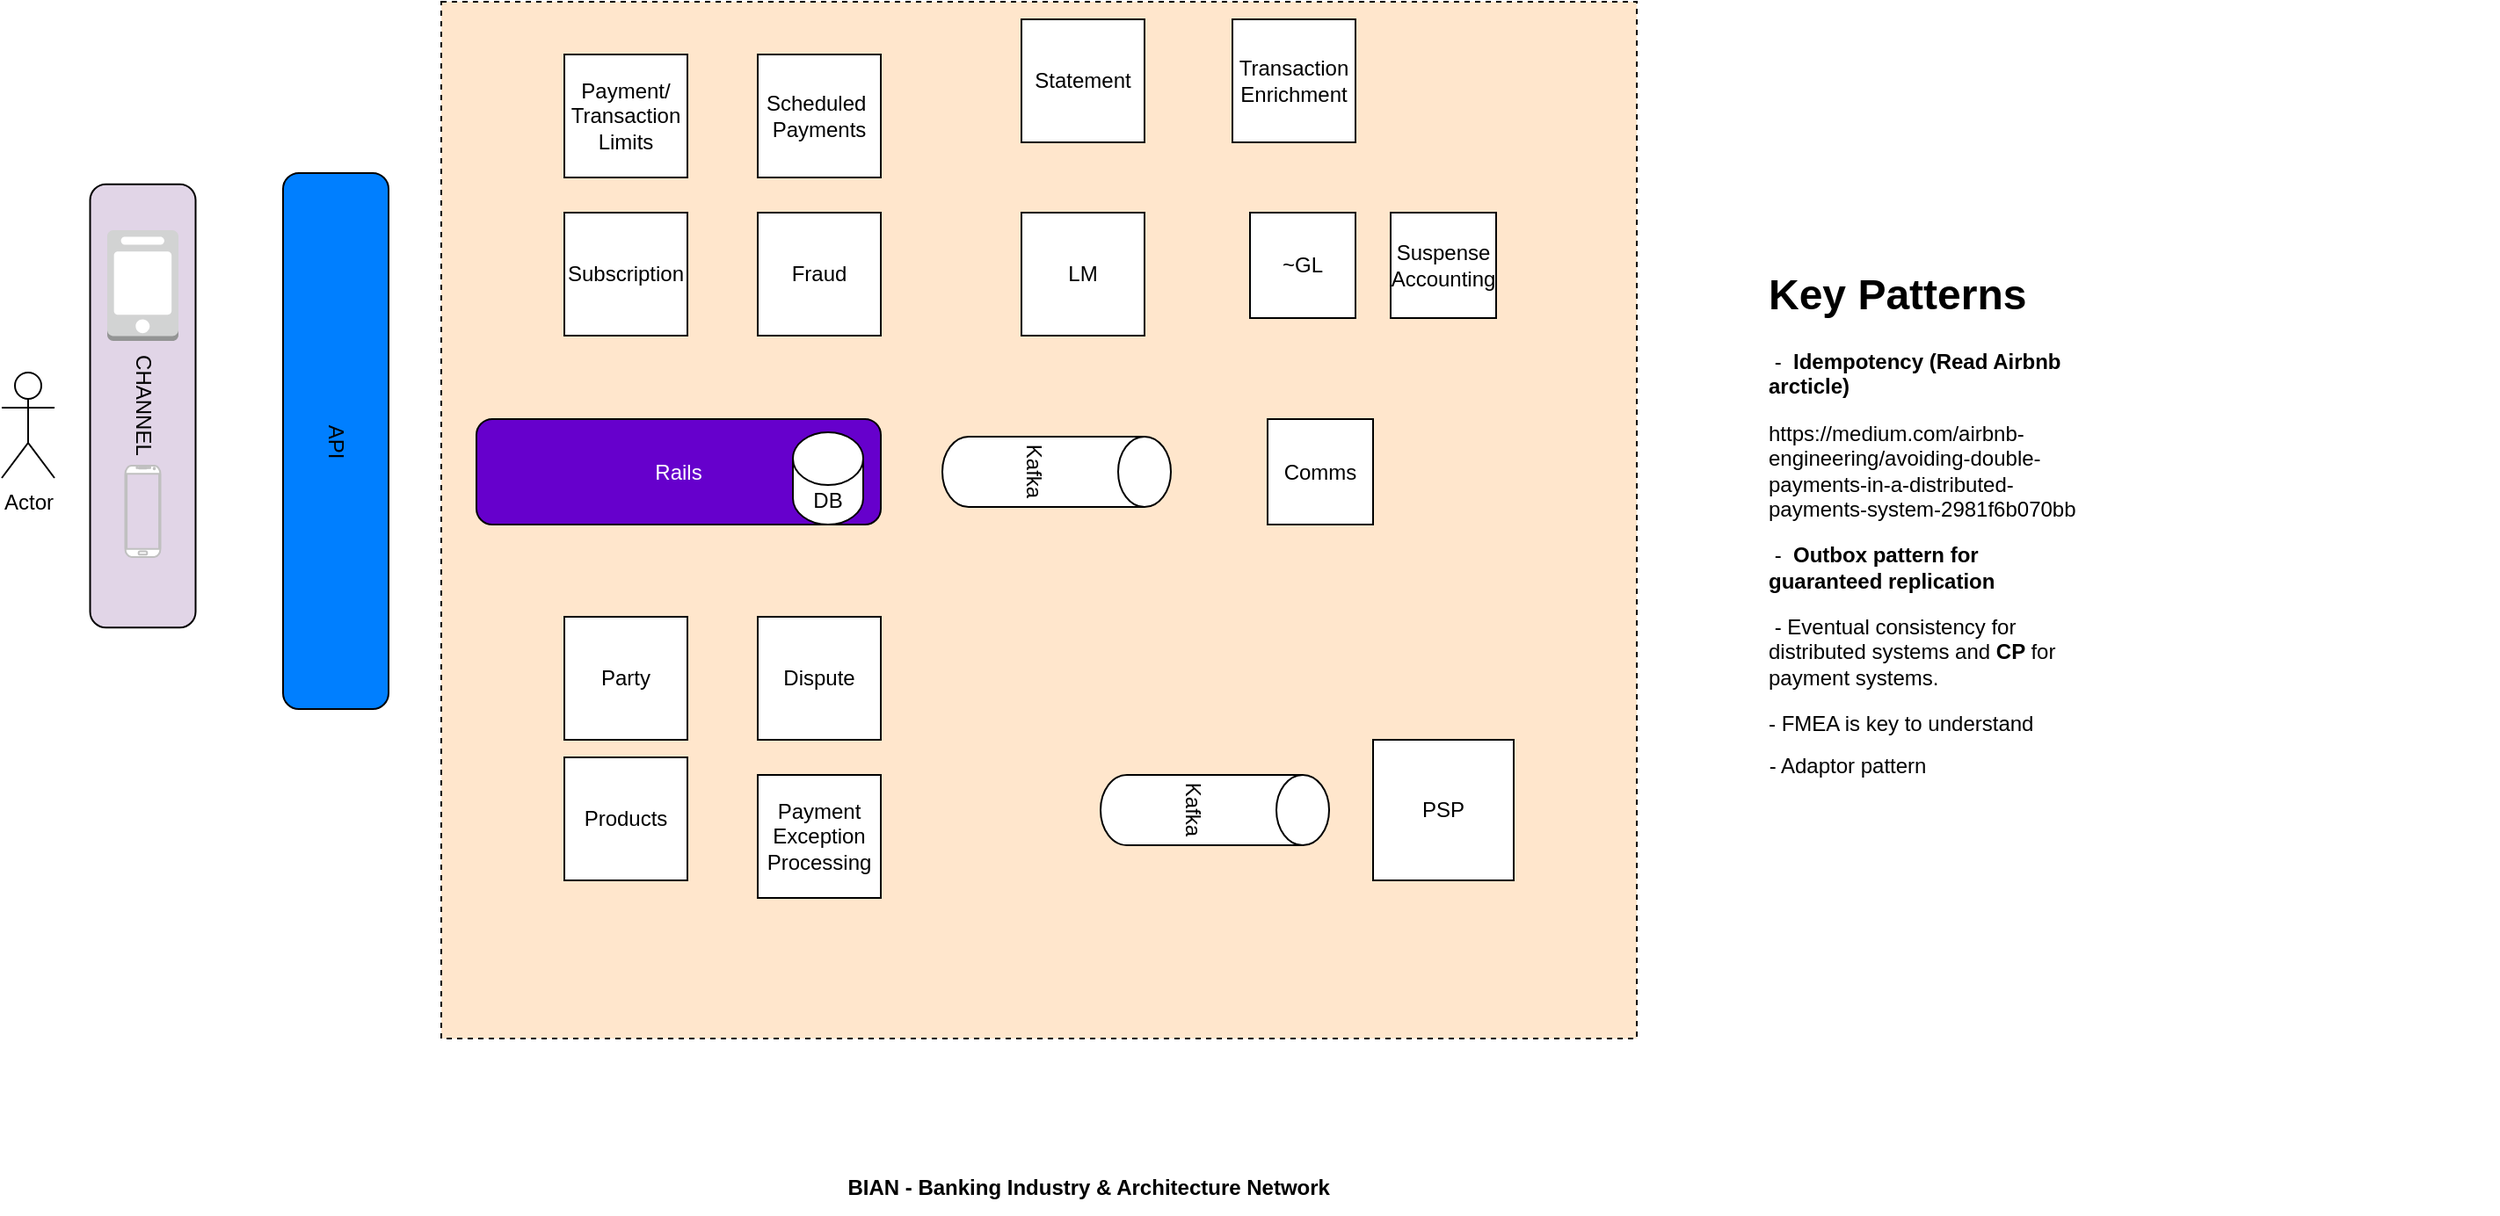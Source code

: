 <mxfile version="15.9.1" type="github" pages="8"><diagram id="vt_kD9dMob4wVMRmwJ2W" name="Payments Rail"><mxGraphModel dx="1186" dy="764" grid="1" gridSize="10" guides="1" tooltips="1" connect="1" arrows="1" fold="1" page="1" pageScale="1" pageWidth="827" pageHeight="1169" math="0" shadow="0"><root><mxCell id="0"/><mxCell id="1" parent="0"/><mxCell id="MiCHRBsw20zOkcjUVQjI-15" value="" style="rounded=0;whiteSpace=wrap;html=1;fillColor=#FFE6CC;dashed=1;" parent="1" vertex="1"><mxGeometry x="260" width="680" height="590" as="geometry"/></mxCell><mxCell id="MiCHRBsw20zOkcjUVQjI-13" value="CHANNEL" style="rounded=1;whiteSpace=wrap;html=1;rotation=90;fillColor=#E1D5E7;" parent="1" vertex="1"><mxGeometry x="-35.87" y="200" width="252.25" height="60" as="geometry"/></mxCell><mxCell id="pICg7ISYSyf7aSCShsGz-2" value="&lt;font color=&quot;#ffffff&quot;&gt;Rails&lt;/font&gt;" style="rounded=1;whiteSpace=wrap;html=1;fillColor=#6600CC;" parent="1" vertex="1"><mxGeometry x="280" y="237.5" width="230" height="60" as="geometry"/></mxCell><mxCell id="pICg7ISYSyf7aSCShsGz-3" value="API" style="rounded=1;whiteSpace=wrap;html=1;rotation=90;fillColor=#007FFF;" parent="1" vertex="1"><mxGeometry x="47.5" y="220" width="305" height="60" as="geometry"/></mxCell><mxCell id="pICg7ISYSyf7aSCShsGz-4" value="Fraud" style="whiteSpace=wrap;html=1;aspect=fixed;" parent="1" vertex="1"><mxGeometry x="440" y="120" width="70" height="70" as="geometry"/></mxCell><mxCell id="pICg7ISYSyf7aSCShsGz-5" value="PSP" style="whiteSpace=wrap;html=1;aspect=fixed;" parent="1" vertex="1"><mxGeometry x="790" y="420" width="80" height="80" as="geometry"/></mxCell><mxCell id="MiCHRBsw20zOkcjUVQjI-1" value="DB" style="shape=cylinder3;whiteSpace=wrap;html=1;boundedLbl=1;backgroundOutline=1;size=15;" parent="1" vertex="1"><mxGeometry x="460" y="245" width="40" height="52.5" as="geometry"/></mxCell><mxCell id="MiCHRBsw20zOkcjUVQjI-2" value="Party" style="whiteSpace=wrap;html=1;aspect=fixed;" parent="1" vertex="1"><mxGeometry x="330" y="350" width="70" height="70" as="geometry"/></mxCell><mxCell id="MiCHRBsw20zOkcjUVQjI-3" value="Subscription" style="whiteSpace=wrap;html=1;aspect=fixed;" parent="1" vertex="1"><mxGeometry x="330" y="120" width="70" height="70" as="geometry"/></mxCell><mxCell id="MiCHRBsw20zOkcjUVQjI-4" value="LM" style="whiteSpace=wrap;html=1;aspect=fixed;" parent="1" vertex="1"><mxGeometry x="590" y="120" width="70" height="70" as="geometry"/></mxCell><mxCell id="MiCHRBsw20zOkcjUVQjI-5" value="~GL" style="whiteSpace=wrap;html=1;aspect=fixed;" parent="1" vertex="1"><mxGeometry x="720" y="120" width="60" height="60" as="geometry"/></mxCell><mxCell id="MiCHRBsw20zOkcjUVQjI-6" value="Comms" style="whiteSpace=wrap;html=1;aspect=fixed;" parent="1" vertex="1"><mxGeometry x="730" y="237.5" width="60" height="60" as="geometry"/></mxCell><mxCell id="MiCHRBsw20zOkcjUVQjI-7" value="Statement" style="whiteSpace=wrap;html=1;aspect=fixed;" parent="1" vertex="1"><mxGeometry x="590" y="10" width="70" height="70" as="geometry"/></mxCell><mxCell id="MiCHRBsw20zOkcjUVQjI-8" value="Transaction&lt;br&gt;Enrichment" style="whiteSpace=wrap;html=1;aspect=fixed;" parent="1" vertex="1"><mxGeometry x="710" y="10" width="70" height="70" as="geometry"/></mxCell><mxCell id="MiCHRBsw20zOkcjUVQjI-9" value="Kafka" style="shape=cylinder3;whiteSpace=wrap;html=1;boundedLbl=1;backgroundOutline=1;size=15;rotation=90;" parent="1" vertex="1"><mxGeometry x="590" y="202.5" width="40" height="130" as="geometry"/></mxCell><mxCell id="MiCHRBsw20zOkcjUVQjI-10" value="Actor" style="shape=umlActor;verticalLabelPosition=bottom;verticalAlign=top;html=1;" parent="1" vertex="1"><mxGeometry x="10" y="211" width="30" height="60" as="geometry"/></mxCell><mxCell id="MiCHRBsw20zOkcjUVQjI-11" value="" style="outlineConnect=0;dashed=0;verticalLabelPosition=bottom;verticalAlign=top;align=center;html=1;shape=mxgraph.aws3.mobile_client;fillColor=#D2D3D3;gradientColor=none;" parent="1" vertex="1"><mxGeometry x="70" y="130" width="40.5" height="63" as="geometry"/></mxCell><mxCell id="MiCHRBsw20zOkcjUVQjI-12" value="" style="verticalLabelPosition=bottom;verticalAlign=top;html=1;shadow=0;dashed=0;strokeWidth=1;shape=mxgraph.android.phone2;strokeColor=#c0c0c0;" parent="1" vertex="1"><mxGeometry x="80.25" y="264" width="20" height="52" as="geometry"/></mxCell><mxCell id="ik5VxusEceQhaAjYIQdP-1" value="Payment/&lt;br&gt;Transaction&lt;br&gt;Limits" style="whiteSpace=wrap;html=1;aspect=fixed;" parent="1" vertex="1"><mxGeometry x="330" y="30" width="70" height="70" as="geometry"/></mxCell><mxCell id="ik5VxusEceQhaAjYIQdP-2" value="Scheduled&amp;nbsp;&lt;br&gt;Payments" style="whiteSpace=wrap;html=1;aspect=fixed;" parent="1" vertex="1"><mxGeometry x="440" y="30" width="70" height="70" as="geometry"/></mxCell><mxCell id="ik5VxusEceQhaAjYIQdP-3" value="Dispute" style="whiteSpace=wrap;html=1;aspect=fixed;" parent="1" vertex="1"><mxGeometry x="440" y="350" width="70" height="70" as="geometry"/></mxCell><mxCell id="ik5VxusEceQhaAjYIQdP-4" value="Products" style="whiteSpace=wrap;html=1;aspect=fixed;" parent="1" vertex="1"><mxGeometry x="330" y="430" width="70" height="70" as="geometry"/></mxCell><mxCell id="rqXW9a9N4eS-_DJHAs3t-1" value="Payment Exception Processing" style="whiteSpace=wrap;html=1;aspect=fixed;" parent="1" vertex="1"><mxGeometry x="440" y="440" width="70" height="70" as="geometry"/></mxCell><mxCell id="rqXW9a9N4eS-_DJHAs3t-2" value="Suspense&lt;br&gt;Accounting" style="whiteSpace=wrap;html=1;aspect=fixed;" parent="1" vertex="1"><mxGeometry x="800" y="120" width="60" height="60" as="geometry"/></mxCell><mxCell id="vdlc2TZ-3_6wKo3epUeR-1" value="&lt;div&gt;&lt;span&gt;&amp;nbsp;- Adaptor pattern&lt;/span&gt;&lt;/div&gt;" style="text;html=1;strokeColor=none;fillColor=none;align=left;verticalAlign=middle;whiteSpace=wrap;rounded=0;" parent="1" vertex="1"><mxGeometry x="1010" y="420" width="420" height="30" as="geometry"/></mxCell><mxCell id="vdlc2TZ-3_6wKo3epUeR-2" value="&lt;h1&gt;Key Patterns&lt;/h1&gt;&lt;p&gt;&amp;nbsp;-&amp;nbsp; &lt;b&gt;Idempotency (Read Airbnb arcticle)&lt;/b&gt;&lt;/p&gt;https://medium.com/airbnb-engineering/avoiding-double-payments-in-a-distributed-payments-system-2981f6b070bb&lt;p&gt;&amp;nbsp;-&amp;nbsp; &lt;b&gt;Outbox pattern for guaranteed&amp;nbsp;replication&lt;/b&gt;&lt;/p&gt;&lt;p&gt;&amp;nbsp;- Eventual consistency for distributed systems and &lt;b&gt;CP &lt;/b&gt;for payment systems.&lt;/p&gt;&lt;p&gt;- FMEA is key to understand&amp;nbsp;&amp;nbsp;&lt;/p&gt;" style="text;html=1;strokeColor=none;fillColor=none;spacing=5;spacingTop=-20;whiteSpace=wrap;overflow=hidden;rounded=0;" parent="1" vertex="1"><mxGeometry x="1010" y="146.5" width="190" height="297" as="geometry"/></mxCell><mxCell id="vdlc2TZ-3_6wKo3epUeR-3" value="Kafka" style="shape=cylinder3;whiteSpace=wrap;html=1;boundedLbl=1;backgroundOutline=1;size=15;rotation=90;" parent="1" vertex="1"><mxGeometry x="680" y="395" width="40" height="130" as="geometry"/></mxCell><mxCell id="jWv0jDJz3HZdw4b86r9T-1" value="&lt;b&gt;BIAN - Banking Industry &amp;amp; Architecture Network&amp;nbsp;&lt;/b&gt;" style="text;html=1;strokeColor=none;fillColor=none;align=center;verticalAlign=middle;whiteSpace=wrap;rounded=0;" parent="1" vertex="1"><mxGeometry x="470" y="660" width="320" height="30" as="geometry"/></mxCell></root></mxGraphModel></diagram><diagram id="O2GPmQLVGgsNG-9eWEPX" name="AWS-Deployment-Payment-Rails"><mxGraphModel dx="1186" dy="764" grid="1" gridSize="10" guides="1" tooltips="1" connect="1" arrows="1" fold="1" page="1" pageScale="1" pageWidth="827" pageHeight="1169" math="0" shadow="0"><root><mxCell id="9Vk3sgPyipwLMIsKlVOj-0"/><mxCell id="9Vk3sgPyipwLMIsKlVOj-1" parent="9Vk3sgPyipwLMIsKlVOj-0"/></root></mxGraphModel></diagram><diagram id="nEXoBm0z1eq5Kq0MIgj3" name="Debit Card Rails"><mxGraphModel dx="2013" dy="764" grid="1" gridSize="10" guides="1" tooltips="1" connect="1" arrows="1" fold="1" page="1" pageScale="1" pageWidth="827" pageHeight="1169" math="0" shadow="0"><root><mxCell id="hSB22916DO0N0QlLsGOf-0"/><mxCell id="hSB22916DO0N0QlLsGOf-1" parent="hSB22916DO0N0QlLsGOf-0"/><mxCell id="edf2R5xiXjiWhMTBbNzL-0" value="" style="rounded=0;whiteSpace=wrap;html=1;fillColor=#FFE6CC;dashed=1;" vertex="1" parent="hSB22916DO0N0QlLsGOf-1"><mxGeometry x="260" width="680" height="630" as="geometry"/></mxCell><mxCell id="edf2R5xiXjiWhMTBbNzL-1" value="CHANNEL" style="rounded=1;whiteSpace=wrap;html=1;rotation=90;fillColor=#E1D5E7;" vertex="1" parent="hSB22916DO0N0QlLsGOf-1"><mxGeometry x="-35.87" y="200" width="252.25" height="60" as="geometry"/></mxCell><mxCell id="edf2R5xiXjiWhMTBbNzL-39" style="edgeStyle=orthogonalEdgeStyle;rounded=0;orthogonalLoop=1;jettySize=auto;html=1;exitX=1;exitY=0;exitDx=0;exitDy=0;entryX=0;entryY=0.5;entryDx=0;entryDy=0;strokeColor=#7EA6E0;fillColor=#003366;curved=1;" edge="1" parent="hSB22916DO0N0QlLsGOf-1" source="edf2R5xiXjiWhMTBbNzL-2" target="edf2R5xiXjiWhMTBbNzL-9"><mxGeometry relative="1" as="geometry"/></mxCell><mxCell id="edf2R5xiXjiWhMTBbNzL-41" value="REST" style="edgeLabel;html=1;align=center;verticalAlign=middle;resizable=0;points=[];" vertex="1" connectable="0" parent="edf2R5xiXjiWhMTBbNzL-39"><mxGeometry x="0.285" y="-21" relative="1" as="geometry"><mxPoint as="offset"/></mxGeometry></mxCell><mxCell id="edf2R5xiXjiWhMTBbNzL-40" style="edgeStyle=orthogonalEdgeStyle;rounded=0;orthogonalLoop=1;jettySize=auto;html=1;exitX=1;exitY=0.75;exitDx=0;exitDy=0;entryX=0.5;entryY=1;entryDx=0;entryDy=0;entryPerimeter=0;strokeColor=#FF00FF;fillColor=#003366;curved=1;" edge="1" parent="hSB22916DO0N0QlLsGOf-1" source="edf2R5xiXjiWhMTBbNzL-2" target="edf2R5xiXjiWhMTBbNzL-26"><mxGeometry relative="1" as="geometry"/></mxCell><mxCell id="edf2R5xiXjiWhMTBbNzL-42" value="TCP" style="edgeLabel;html=1;align=center;verticalAlign=middle;resizable=0;points=[];" vertex="1" connectable="0" parent="edf2R5xiXjiWhMTBbNzL-40"><mxGeometry x="-0.056" y="1" relative="1" as="geometry"><mxPoint x="1" as="offset"/></mxGeometry></mxCell><mxCell id="edf2R5xiXjiWhMTBbNzL-45" style="edgeStyle=orthogonalEdgeStyle;curved=1;rounded=0;orthogonalLoop=1;jettySize=auto;html=1;exitX=0.25;exitY=0;exitDx=0;exitDy=0;entryX=0.25;entryY=1;entryDx=0;entryDy=0;strokeColor=#FF00FF;fillColor=#003366;" edge="1" parent="hSB22916DO0N0QlLsGOf-1" source="edf2R5xiXjiWhMTBbNzL-2" target="edf2R5xiXjiWhMTBbNzL-36"><mxGeometry relative="1" as="geometry"/></mxCell><mxCell id="edf2R5xiXjiWhMTBbNzL-46" style="edgeStyle=orthogonalEdgeStyle;curved=1;rounded=0;orthogonalLoop=1;jettySize=auto;html=1;exitX=0.75;exitY=0;exitDx=0;exitDy=0;entryX=0.014;entryY=0.657;entryDx=0;entryDy=0;entryPerimeter=0;strokeColor=#7EA6E0;fillColor=#003366;" edge="1" parent="hSB22916DO0N0QlLsGOf-1" source="edf2R5xiXjiWhMTBbNzL-2" target="edf2R5xiXjiWhMTBbNzL-4"><mxGeometry relative="1" as="geometry"><Array as="points"><mxPoint x="600" y="450"/><mxPoint x="600" y="216"/></Array></mxGeometry></mxCell><mxCell id="edf2R5xiXjiWhMTBbNzL-47" value="REST" style="edgeLabel;html=1;align=center;verticalAlign=middle;resizable=0;points=[];" vertex="1" connectable="0" parent="edf2R5xiXjiWhMTBbNzL-46"><mxGeometry x="0.38" y="-4" relative="1" as="geometry"><mxPoint y="1" as="offset"/></mxGeometry></mxCell><mxCell id="edf2R5xiXjiWhMTBbNzL-2" value="&lt;font color=&quot;#ffffff&quot;&gt;Card Rails&lt;/font&gt;" style="rounded=1;whiteSpace=wrap;html=1;fillColor=#6600CC;" vertex="1" parent="hSB22916DO0N0QlLsGOf-1"><mxGeometry x="310" y="450" width="230" height="60" as="geometry"/></mxCell><mxCell id="edf2R5xiXjiWhMTBbNzL-52" style="edgeStyle=orthogonalEdgeStyle;curved=1;rounded=0;orthogonalLoop=1;jettySize=auto;html=1;exitX=0.5;exitY=0;exitDx=0;exitDy=0;entryX=0;entryY=0.5;entryDx=0;entryDy=0;strokeColor=#7EA6E0;fillColor=#003366;" edge="1" parent="hSB22916DO0N0QlLsGOf-1" source="edf2R5xiXjiWhMTBbNzL-3" target="edf2R5xiXjiWhMTBbNzL-28"><mxGeometry relative="1" as="geometry"/></mxCell><mxCell id="edf2R5xiXjiWhMTBbNzL-3" value="API" style="rounded=1;whiteSpace=wrap;html=1;rotation=90;fillColor=#67AB9F;" vertex="1" parent="hSB22916DO0N0QlLsGOf-1"><mxGeometry x="8.75" y="258.75" width="382.5" height="60" as="geometry"/></mxCell><mxCell id="edf2R5xiXjiWhMTBbNzL-4" value="Fraud" style="whiteSpace=wrap;html=1;aspect=fixed;" vertex="1" parent="hSB22916DO0N0QlLsGOf-1"><mxGeometry x="660" y="170" width="70" height="70" as="geometry"/></mxCell><mxCell id="edf2R5xiXjiWhMTBbNzL-6" value="DB" style="shape=cylinder3;whiteSpace=wrap;html=1;boundedLbl=1;backgroundOutline=1;size=15;" vertex="1" parent="hSB22916DO0N0QlLsGOf-1"><mxGeometry x="490" y="457.5" width="40" height="52.5" as="geometry"/></mxCell><mxCell id="edf2R5xiXjiWhMTBbNzL-7" value="Party" style="whiteSpace=wrap;html=1;aspect=fixed;fillColor=#EA6B66;" vertex="1" parent="hSB22916DO0N0QlLsGOf-1"><mxGeometry x="557.5" y="10" width="85" height="85" as="geometry"/></mxCell><mxCell id="edf2R5xiXjiWhMTBbNzL-8" value="Subscription" style="whiteSpace=wrap;html=1;aspect=fixed;fillColor=#EA6B66;" vertex="1" parent="hSB22916DO0N0QlLsGOf-1"><mxGeometry x="280" y="10" width="80" height="80" as="geometry"/></mxCell><mxCell id="edf2R5xiXjiWhMTBbNzL-9" value="LM" style="whiteSpace=wrap;html=1;aspect=fixed;" vertex="1" parent="hSB22916DO0N0QlLsGOf-1"><mxGeometry x="660" y="300" width="70" height="70" as="geometry"/></mxCell><mxCell id="edf2R5xiXjiWhMTBbNzL-11" value="Comms" style="whiteSpace=wrap;html=1;aspect=fixed;fillColor=#F8CECC;" vertex="1" parent="hSB22916DO0N0QlLsGOf-1"><mxGeometry x="825.5" y="146.5" width="73" height="73" as="geometry"/></mxCell><mxCell id="edf2R5xiXjiWhMTBbNzL-12" value="Statement" style="whiteSpace=wrap;html=1;aspect=fixed;fillColor=#F8CECC;" vertex="1" parent="hSB22916DO0N0QlLsGOf-1"><mxGeometry x="825.5" y="271" width="70" height="70" as="geometry"/></mxCell><mxCell id="edf2R5xiXjiWhMTBbNzL-13" value="Transaction&lt;br&gt;Enrichment" style="whiteSpace=wrap;html=1;aspect=fixed;fillColor=#F8CECC;" vertex="1" parent="hSB22916DO0N0QlLsGOf-1"><mxGeometry x="827" y="20" width="70" height="70" as="geometry"/></mxCell><mxCell id="edf2R5xiXjiWhMTBbNzL-14" value="Kafka" style="shape=cylinder3;whiteSpace=wrap;html=1;boundedLbl=1;backgroundOutline=1;size=15;rotation=90;fillColor=#67AB9F;" vertex="1" parent="hSB22916DO0N0QlLsGOf-1"><mxGeometry x="402" y="219.5" width="40" height="215" as="geometry"/></mxCell><mxCell id="edf2R5xiXjiWhMTBbNzL-15" value="Actor" style="shape=umlActor;verticalLabelPosition=bottom;verticalAlign=top;html=1;" vertex="1" parent="hSB22916DO0N0QlLsGOf-1"><mxGeometry x="10" y="211" width="30" height="60" as="geometry"/></mxCell><mxCell id="edf2R5xiXjiWhMTBbNzL-16" value="" style="outlineConnect=0;dashed=0;verticalLabelPosition=bottom;verticalAlign=top;align=center;html=1;shape=mxgraph.aws3.mobile_client;fillColor=#D2D3D3;gradientColor=none;" vertex="1" parent="hSB22916DO0N0QlLsGOf-1"><mxGeometry x="70" y="130" width="40.5" height="63" as="geometry"/></mxCell><mxCell id="edf2R5xiXjiWhMTBbNzL-17" value="" style="verticalLabelPosition=bottom;verticalAlign=top;html=1;shadow=0;dashed=0;strokeWidth=1;shape=mxgraph.android.phone2;strokeColor=#c0c0c0;" vertex="1" parent="hSB22916DO0N0QlLsGOf-1"><mxGeometry x="80.25" y="264" width="20" height="52" as="geometry"/></mxCell><mxCell id="edf2R5xiXjiWhMTBbNzL-20" value="Recon" style="whiteSpace=wrap;html=1;aspect=fixed;fillColor=#F8CECC;" vertex="1" parent="hSB22916DO0N0QlLsGOf-1"><mxGeometry x="828.5" y="400" width="70" height="70" as="geometry"/></mxCell><mxCell id="edf2R5xiXjiWhMTBbNzL-21" value="Products" style="whiteSpace=wrap;html=1;aspect=fixed;fillColor=#EA6B66;" vertex="1" parent="hSB22916DO0N0QlLsGOf-1"><mxGeometry x="420" y="10" width="80" height="80" as="geometry"/></mxCell><mxCell id="edf2R5xiXjiWhMTBbNzL-24" value="&lt;div&gt;&lt;span&gt;&amp;nbsp;- Adaptor pattern&lt;/span&gt;&lt;/div&gt;" style="text;html=1;strokeColor=none;fillColor=none;align=left;verticalAlign=middle;whiteSpace=wrap;rounded=0;" vertex="1" parent="hSB22916DO0N0QlLsGOf-1"><mxGeometry x="1010" y="420" width="420" height="30" as="geometry"/></mxCell><mxCell id="edf2R5xiXjiWhMTBbNzL-25" value="&lt;h1&gt;Key Patterns&lt;/h1&gt;&lt;p&gt;&amp;nbsp;-&amp;nbsp; &lt;b&gt;Idempotency (Read Airbnb arcticle)&lt;/b&gt;&lt;/p&gt;https://medium.com/airbnb-engineering/avoiding-double-payments-in-a-distributed-payments-system-2981f6b070bb&lt;p&gt;&amp;nbsp;-&amp;nbsp; &lt;b&gt;Outbox pattern for guaranteed&amp;nbsp;replication&lt;/b&gt;&lt;/p&gt;&lt;p&gt;&amp;nbsp;- Eventual consistency for distributed systems and &lt;b&gt;CP &lt;/b&gt;for payment systems.&lt;/p&gt;&lt;p&gt;- FMEA is key to understand&amp;nbsp;&amp;nbsp;&lt;/p&gt;" style="text;html=1;strokeColor=none;fillColor=none;spacing=5;spacingTop=-20;whiteSpace=wrap;overflow=hidden;rounded=0;" vertex="1" parent="hSB22916DO0N0QlLsGOf-1"><mxGeometry x="1010" y="146.5" width="190" height="297" as="geometry"/></mxCell><mxCell id="edf2R5xiXjiWhMTBbNzL-43" style="edgeStyle=orthogonalEdgeStyle;curved=1;rounded=0;orthogonalLoop=1;jettySize=auto;html=1;exitX=0;exitY=0;exitDx=0;exitDy=15;exitPerimeter=0;entryX=0;entryY=0.5;entryDx=0;entryDy=0;strokeColor=#FF00FF;fillColor=#003366;" edge="1" parent="hSB22916DO0N0QlLsGOf-1" source="edf2R5xiXjiWhMTBbNzL-26" target="edf2R5xiXjiWhMTBbNzL-11"><mxGeometry relative="1" as="geometry"/></mxCell><mxCell id="edf2R5xiXjiWhMTBbNzL-44" style="edgeStyle=orthogonalEdgeStyle;curved=1;rounded=0;orthogonalLoop=1;jettySize=auto;html=1;exitX=0.5;exitY=0;exitDx=0;exitDy=0;exitPerimeter=0;entryX=0;entryY=0.5;entryDx=0;entryDy=0;strokeColor=#FF00FF;fillColor=#003366;" edge="1" parent="hSB22916DO0N0QlLsGOf-1" source="edf2R5xiXjiWhMTBbNzL-26" target="edf2R5xiXjiWhMTBbNzL-20"><mxGeometry relative="1" as="geometry"/></mxCell><mxCell id="edf2R5xiXjiWhMTBbNzL-51" style="edgeStyle=orthogonalEdgeStyle;curved=1;rounded=0;orthogonalLoop=1;jettySize=auto;html=1;exitX=0.145;exitY=0;exitDx=0;exitDy=4.35;exitPerimeter=0;entryX=0;entryY=0.5;entryDx=0;entryDy=0;strokeColor=#7EA6E0;fillColor=#003366;" edge="1" parent="hSB22916DO0N0QlLsGOf-1" source="edf2R5xiXjiWhMTBbNzL-26" target="edf2R5xiXjiWhMTBbNzL-12"><mxGeometry relative="1" as="geometry"/></mxCell><mxCell id="edf2R5xiXjiWhMTBbNzL-26" value="Kafka" style="shape=cylinder3;whiteSpace=wrap;html=1;boundedLbl=1;backgroundOutline=1;size=15;rotation=90;" vertex="1" parent="hSB22916DO0N0QlLsGOf-1"><mxGeometry x="660" y="415" width="40" height="130" as="geometry"/></mxCell><mxCell id="edf2R5xiXjiWhMTBbNzL-53" style="edgeStyle=orthogonalEdgeStyle;curved=1;rounded=0;orthogonalLoop=1;jettySize=auto;html=1;exitX=0.5;exitY=1;exitDx=0;exitDy=0;strokeColor=#7EA6E0;fillColor=#003366;" edge="1" parent="hSB22916DO0N0QlLsGOf-1" source="edf2R5xiXjiWhMTBbNzL-28" target="edf2R5xiXjiWhMTBbNzL-14"><mxGeometry relative="1" as="geometry"/></mxCell><mxCell id="edf2R5xiXjiWhMTBbNzL-28" value="&lt;font color=&quot;#ffffff&quot;&gt;Card Management&lt;/font&gt;" style="rounded=1;whiteSpace=wrap;html=1;fillColor=#6600CC;" vertex="1" parent="hSB22916DO0N0QlLsGOf-1"><mxGeometry x="310" y="200" width="230" height="60" as="geometry"/></mxCell><mxCell id="edf2R5xiXjiWhMTBbNzL-48" style="edgeStyle=orthogonalEdgeStyle;curved=1;rounded=0;orthogonalLoop=1;jettySize=auto;html=1;exitX=0.25;exitY=0;exitDx=0;exitDy=0;entryX=0.25;entryY=1;entryDx=0;entryDy=0;strokeColor=#7EA6E0;fillColor=#003366;" edge="1" parent="hSB22916DO0N0QlLsGOf-1" source="edf2R5xiXjiWhMTBbNzL-29" target="edf2R5xiXjiWhMTBbNzL-33"><mxGeometry relative="1" as="geometry"/></mxCell><mxCell id="edf2R5xiXjiWhMTBbNzL-49" style="edgeStyle=orthogonalEdgeStyle;curved=1;rounded=0;orthogonalLoop=1;jettySize=auto;html=1;exitX=0.5;exitY=0;exitDx=0;exitDy=0;entryX=0.5;entryY=1;entryDx=0;entryDy=0;strokeColor=#7EA6E0;fillColor=#003366;" edge="1" parent="hSB22916DO0N0QlLsGOf-1" source="edf2R5xiXjiWhMTBbNzL-29" target="edf2R5xiXjiWhMTBbNzL-33"><mxGeometry relative="1" as="geometry"/></mxCell><mxCell id="edf2R5xiXjiWhMTBbNzL-50" style="edgeStyle=orthogonalEdgeStyle;curved=1;rounded=0;orthogonalLoop=1;jettySize=auto;html=1;exitX=0.75;exitY=0;exitDx=0;exitDy=0;entryX=0.75;entryY=1;entryDx=0;entryDy=0;strokeColor=#7EA6E0;fillColor=#003366;" edge="1" parent="hSB22916DO0N0QlLsGOf-1" source="edf2R5xiXjiWhMTBbNzL-29" target="edf2R5xiXjiWhMTBbNzL-33"><mxGeometry relative="1" as="geometry"/></mxCell><mxCell id="edf2R5xiXjiWhMTBbNzL-29" value="&lt;font color=&quot;#ffffff&quot;&gt;Scheme / Card Processor&amp;nbsp;&lt;/font&gt;" style="rounded=1;whiteSpace=wrap;html=1;fillColor=#3333FF;" vertex="1" parent="hSB22916DO0N0QlLsGOf-1"><mxGeometry x="260" y="690" width="680" height="60" as="geometry"/></mxCell><mxCell id="edf2R5xiXjiWhMTBbNzL-30" value="&lt;font color=&quot;#ffffff&quot;&gt;Scheme&lt;/font&gt;" style="rounded=1;whiteSpace=wrap;html=1;fillColor=#EA6B66;" vertex="1" parent="hSB22916DO0N0QlLsGOf-1"><mxGeometry x="360.5" y="860" width="309" height="60" as="geometry"/></mxCell><mxCell id="edf2R5xiXjiWhMTBbNzL-31" value="Actor" style="shape=umlActor;verticalLabelPosition=bottom;verticalAlign=top;html=1;" vertex="1" parent="hSB22916DO0N0QlLsGOf-1"><mxGeometry x="-35.87" y="850" width="30" height="60" as="geometry"/></mxCell><mxCell id="edf2R5xiXjiWhMTBbNzL-32" value="&lt;font color=&quot;#ffffff&quot;&gt;Merchant / Acquirer&lt;/font&gt;" style="rounded=1;whiteSpace=wrap;html=1;fillColor=#FF3399;" vertex="1" parent="hSB22916DO0N0QlLsGOf-1"><mxGeometry x="60" y="860" width="169.75" height="60" as="geometry"/></mxCell><mxCell id="edf2R5xiXjiWhMTBbNzL-33" value="&lt;font color=&quot;#ffffff&quot;&gt;Card Adapters&lt;/font&gt;" style="rounded=1;whiteSpace=wrap;html=1;fillColor=#A680B8;" vertex="1" parent="hSB22916DO0N0QlLsGOf-1"><mxGeometry x="270" y="555" width="650" height="60" as="geometry"/></mxCell><mxCell id="edf2R5xiXjiWhMTBbNzL-34" value="DB" style="shape=cylinder3;whiteSpace=wrap;html=1;boundedLbl=1;backgroundOutline=1;size=15;" vertex="1" parent="hSB22916DO0N0QlLsGOf-1"><mxGeometry x="870" y="558" width="40" height="52.5" as="geometry"/></mxCell><mxCell id="edf2R5xiXjiWhMTBbNzL-35" value="DB" style="shape=cylinder3;whiteSpace=wrap;html=1;boundedLbl=1;backgroundOutline=1;size=15;" vertex="1" parent="hSB22916DO0N0QlLsGOf-1"><mxGeometry x="495" y="224.75" width="40" height="52.5" as="geometry"/></mxCell><mxCell id="edf2R5xiXjiWhMTBbNzL-36" value="Party / Product / Card Cache" style="shape=process;whiteSpace=wrap;html=1;backgroundOutline=1;fillColor=#B9E0A5;" vertex="1" parent="hSB22916DO0N0QlLsGOf-1"><mxGeometry x="314" y="380" width="216" height="40" as="geometry"/></mxCell></root></mxGraphModel></diagram><diagram id="iLwlenQYVccWaqJaN78D" name="GCP-Deployment-Payment-Rails"><mxGraphModel dx="1186" dy="764" grid="1" gridSize="10" guides="1" tooltips="1" connect="1" arrows="1" fold="1" page="1" pageScale="1" pageWidth="827" pageHeight="1169" math="0" shadow="0"><root><mxCell id="NtvvXK8Lus9TaO4nbFu--0"/><mxCell id="NtvvXK8Lus9TaO4nbFu--1" parent="NtvvXK8Lus9TaO4nbFu--0"/></root></mxGraphModel></diagram><diagram id="d2tDE7_At3NPim4RItd0" name="Core Banking Ecosystem"><mxGraphModel dx="2036" dy="764" grid="1" gridSize="10" guides="1" tooltips="1" connect="1" arrows="1" fold="1" page="1" pageScale="1" pageWidth="850" pageHeight="1100" math="0" shadow="0"><root><mxCell id="gx7VM2nNc1_hRblgVJwS-0"/><mxCell id="gx7VM2nNc1_hRblgVJwS-1" parent="gx7VM2nNc1_hRblgVJwS-0"/><mxCell id="jwzfr9TT100Le7GMb2d3-4" value="" style="rounded=1;whiteSpace=wrap;html=1;fillColor=#d5e8d4;strokeColor=#82b366;align=left;" vertex="1" parent="gx7VM2nNc1_hRblgVJwS-1"><mxGeometry x="350" y="370" width="330" height="720" as="geometry"/></mxCell><mxCell id="tf5dLYUrNp6wE75TN4rU-0" value="&lt;b&gt;ID&amp;amp;V&lt;/b&gt;&lt;br&gt;&amp;nbsp;fingureprint&lt;br&gt;(Onfido, DAON, Okta ,, Jumio)" style="rounded=1;whiteSpace=wrap;html=1;fillColor=#f8cecc;strokeColor=#b85450;" vertex="1" parent="gx7VM2nNc1_hRblgVJwS-1"><mxGeometry x="-125" y="40" width="330" height="60" as="geometry"/></mxCell><mxCell id="tf5dLYUrNp6wE75TN4rU-1" value="&lt;b&gt;Customer Insights&lt;br&gt;&lt;/b&gt;(Snowflake)" style="rounded=1;whiteSpace=wrap;html=1;fillColor=#dae8fc;strokeColor=#6c8ebf;" vertex="1" parent="gx7VM2nNc1_hRblgVJwS-1"><mxGeometry x="720" y="500" width="320" height="60" as="geometry"/></mxCell><mxCell id="jwzfr9TT100Le7GMb2d3-0" value="&lt;b&gt;Customer Identity &amp;amp; Verification, KYC&lt;br&gt;&lt;/b&gt;PING / Frogerock for Identity , Cognito" style="rounded=1;whiteSpace=wrap;html=1;fillColor=#f8cecc;strokeColor=#b85450;" vertex="1" parent="gx7VM2nNc1_hRblgVJwS-1"><mxGeometry x="720" y="40" width="320" height="60" as="geometry"/></mxCell><mxCell id="jwzfr9TT100Le7GMb2d3-1" value="&lt;b&gt;CRM&lt;/b&gt;&lt;br&gt;Salesforce, SAP, Sugar, D365 CRM for Contact Center / Case Management" style="rounded=1;whiteSpace=wrap;html=1;fillColor=#d5e8d4;strokeColor=#82b366;" vertex="1" parent="gx7VM2nNc1_hRblgVJwS-1"><mxGeometry x="-125" y="210" width="330" height="60" as="geometry"/></mxCell><mxCell id="jwzfr9TT100Le7GMb2d3-2" value="&lt;b&gt;Fraud&lt;/b&gt;&lt;br&gt;Feature Space, Feedzai,&amp;nbsp;Threatmetrix, biocatch&lt;br&gt;Onfido, Zumio" style="rounded=1;whiteSpace=wrap;html=1;fillColor=#f8cecc;strokeColor=#b85450;" vertex="1" parent="gx7VM2nNc1_hRblgVJwS-1"><mxGeometry x="350" y="40" width="320" height="110" as="geometry"/></mxCell><mxCell id="jwzfr9TT100Le7GMb2d3-3" value="&lt;b&gt;Scheduled Payments&lt;br&gt;inc Direct Debits equivalent&lt;br&gt;&lt;/b&gt;" style="rounded=1;whiteSpace=wrap;html=1;fillColor=#d5e8d4;strokeColor=#82b366;" vertex="1" parent="gx7VM2nNc1_hRblgVJwS-1"><mxGeometry x="360" y="430" width="150" height="60" as="geometry"/></mxCell><mxCell id="jwzfr9TT100Le7GMb2d3-5" value="" style="rounded=1;whiteSpace=wrap;html=1;fillColor=#d5e8d4;strokeColor=#82b366;" vertex="1" parent="gx7VM2nNc1_hRblgVJwS-1"><mxGeometry x="-130" y="370" width="330" height="380" as="geometry"/></mxCell><mxCell id="3XoK8OKFRY6D0RcnmU0Z-0" value="&lt;b&gt;Core Banking&lt;/b&gt;" style="text;html=1;strokeColor=none;fillColor=none;align=center;verticalAlign=middle;whiteSpace=wrap;rounded=0;" vertex="1" parent="gx7VM2nNc1_hRblgVJwS-1"><mxGeometry x="5" y="375" width="95" height="30" as="geometry"/></mxCell><mxCell id="3XoK8OKFRY6D0RcnmU0Z-1" value="&lt;b&gt;Payments&lt;/b&gt;" style="text;html=1;strokeColor=none;fillColor=none;align=center;verticalAlign=middle;whiteSpace=wrap;rounded=0;" vertex="1" parent="gx7VM2nNc1_hRblgVJwS-1"><mxGeometry x="475" y="385" width="95" height="30" as="geometry"/></mxCell><mxCell id="3XoK8OKFRY6D0RcnmU0Z-2" value="&lt;b&gt;Faster Payments&lt;/b&gt;&lt;span style=&quot;color: rgba(0 , 0 , 0 , 0) ; font-family: monospace ; font-size: 0px&quot;&gt;%3CmxGraphModel%3E%3Croot%3E%3CmxCell%20id%3D%220%22%2F%3E%3CmxCell%20id%3D%221%22%20parent%3D%220%22%2F%3E%3CmxCell%20id%3D%222%22%20value%3D%22%26lt%3Bb%26gt%3BScheduled%20Payments%26lt%3B%2Fb%26gt%3B%22%20style%3D%22rounded%3D1%3BwhiteSpace%3Dwrap%3Bhtml%3D1%3BfillColor%3D%23d5e8d4%3BstrokeColor%3D%2382b366%3B%22%20vertex%3D%221%22%20parent%3D%221%22%3E%3CmxGeometry%20x%3D%22470%22%20y%3D%22450%22%20width%3D%22150%22%20height%3D%2260%22%20as%3D%22geometry%22%2F%3E%3C%2FmxCell%3E%3C%2Froot%3E%3C%2FmxGraphModel%3E&lt;/span&gt;" style="rounded=1;whiteSpace=wrap;html=1;fillColor=#d5e8d4;strokeColor=#82b366;" vertex="1" parent="gx7VM2nNc1_hRblgVJwS-1"><mxGeometry x="520" y="430" width="150" height="60" as="geometry"/></mxCell><mxCell id="3XoK8OKFRY6D0RcnmU0Z-3" value="&lt;b&gt;Open banking Payments&lt;/b&gt;" style="rounded=1;whiteSpace=wrap;html=1;fillColor=#d5e8d4;strokeColor=#82b366;" vertex="1" parent="gx7VM2nNc1_hRblgVJwS-1"><mxGeometry x="360" y="510" width="150" height="60" as="geometry"/></mxCell><mxCell id="3XoK8OKFRY6D0RcnmU0Z-4" value="&lt;b&gt;Limits&lt;/b&gt;" style="rounded=1;whiteSpace=wrap;html=1;fillColor=#d5e8d4;strokeColor=#82b366;" vertex="1" parent="gx7VM2nNc1_hRblgVJwS-1"><mxGeometry x="520" y="510" width="150" height="60" as="geometry"/></mxCell><mxCell id="SgnfR32YaeD5Ljf21wYX-0" value="&lt;b&gt;Cards Payments&lt;/b&gt;" style="rounded=1;whiteSpace=wrap;html=1;fillColor=#d5e8d4;strokeColor=#82b366;" vertex="1" parent="gx7VM2nNc1_hRblgVJwS-1"><mxGeometry x="360" y="590" width="150" height="60" as="geometry"/></mxCell><mxCell id="vetWTz6TWh1f1yYwF6Cz-0" value="&lt;b&gt;GeneralLedger&lt;/b&gt;" style="rounded=1;whiteSpace=wrap;html=1;fillColor=#d5e8d4;strokeColor=#82b366;" vertex="1" parent="gx7VM2nNc1_hRblgVJwS-1"><mxGeometry x="-110" y="430" width="150" height="60" as="geometry"/></mxCell><mxCell id="vetWTz6TWh1f1yYwF6Cz-1" value="&lt;b&gt;Suspense Accounts&lt;/b&gt;" style="rounded=1;whiteSpace=wrap;html=1;fillColor=#d5e8d4;strokeColor=#82b366;" vertex="1" parent="gx7VM2nNc1_hRblgVJwS-1"><mxGeometry x="-120" y="520" width="150" height="60" as="geometry"/></mxCell><mxCell id="vetWTz6TWh1f1yYwF6Cz-2" value="&lt;b&gt;Interest Calculation&lt;/b&gt;" style="rounded=1;whiteSpace=wrap;html=1;fillColor=#d5e8d4;strokeColor=#82b366;" vertex="1" parent="gx7VM2nNc1_hRblgVJwS-1"><mxGeometry x="50" y="430" width="150" height="60" as="geometry"/></mxCell><mxCell id="vetWTz6TWh1f1yYwF6Cz-3" value="&lt;b&gt;General Account Management&lt;/b&gt;" style="rounded=1;whiteSpace=wrap;html=1;fillColor=#d5e8d4;strokeColor=#82b366;" vertex="1" parent="gx7VM2nNc1_hRblgVJwS-1"><mxGeometry x="40" y="520" width="150" height="60" as="geometry"/></mxCell><mxCell id="vetWTz6TWh1f1yYwF6Cz-4" value="&lt;b&gt;Nostros / Vostro&lt;/b&gt;" style="rounded=1;whiteSpace=wrap;html=1;fillColor=#d5e8d4;strokeColor=#82b366;" vertex="1" parent="gx7VM2nNc1_hRblgVJwS-1"><mxGeometry x="-125" y="590" width="150" height="60" as="geometry"/></mxCell><mxCell id="FTE8YMSviQ5dHPOiiel9-0" value="&lt;b&gt;Nostros / Vostro&lt;/b&gt;" style="rounded=1;whiteSpace=wrap;html=1;fillColor=#d5e8d4;strokeColor=#82b366;" vertex="1" parent="gx7VM2nNc1_hRblgVJwS-1"><mxGeometry x="40" y="590" width="150" height="60" as="geometry"/></mxCell><mxCell id="FTE8YMSviQ5dHPOiiel9-1" value="&lt;b&gt;International Payments&lt;/b&gt;" style="rounded=1;whiteSpace=wrap;html=1;fillColor=#d5e8d4;strokeColor=#82b366;" vertex="1" parent="gx7VM2nNc1_hRblgVJwS-1"><mxGeometry x="520" y="590" width="150" height="60" as="geometry"/></mxCell><mxCell id="FTE8YMSviQ5dHPOiiel9-2" value="&lt;b&gt;Channels&lt;br&gt;&lt;/b&gt;iOS, Android, Web" style="rounded=1;whiteSpace=wrap;html=1;fillColor=#d5e8d4;strokeColor=#82b366;" vertex="1" parent="gx7VM2nNc1_hRblgVJwS-1"><mxGeometry x="720" y="110" width="330" height="60" as="geometry"/></mxCell><mxCell id="FTE8YMSviQ5dHPOiiel9-3" value="&lt;b&gt;Communications&lt;br&gt;Adobe, Twillio, Send Grid etc&lt;br&gt;&lt;/b&gt;" style="rounded=1;whiteSpace=wrap;html=1;fillColor=#dae8fc;strokeColor=#6c8ebf;" vertex="1" parent="gx7VM2nNc1_hRblgVJwS-1"><mxGeometry x="720" y="380" width="320" height="60" as="geometry"/></mxCell><mxCell id="FTE8YMSviQ5dHPOiiel9-4" value="&lt;b&gt;Statements&lt;/b&gt;" style="rounded=1;whiteSpace=wrap;html=1;fillColor=#d5e8d4;strokeColor=#82b366;" vertex="1" parent="gx7VM2nNc1_hRblgVJwS-1"><mxGeometry x="-120" y="660" width="150" height="60" as="geometry"/></mxCell><mxCell id="FTE8YMSviQ5dHPOiiel9-5" value="&lt;b&gt;Transaction Enrichment&lt;/b&gt;" style="rounded=1;whiteSpace=wrap;html=1;fillColor=#d5e8d4;strokeColor=#82b366;" vertex="1" parent="gx7VM2nNc1_hRblgVJwS-1"><mxGeometry x="40" y="660" width="150" height="60" as="geometry"/></mxCell><mxCell id="FTE8YMSviQ5dHPOiiel9-6" value="&lt;b&gt;Bill Payments&lt;/b&gt;" style="rounded=1;whiteSpace=wrap;html=1;fillColor=#d5e8d4;strokeColor=#82b366;" vertex="1" parent="gx7VM2nNc1_hRblgVJwS-1"><mxGeometry x="360" y="660" width="150" height="60" as="geometry"/></mxCell><mxCell id="FTE8YMSviQ5dHPOiiel9-7" value="&lt;b&gt;Mobile Wallet&lt;/b&gt;" style="rounded=1;whiteSpace=wrap;html=1;fillColor=#d5e8d4;strokeColor=#82b366;" vertex="1" parent="gx7VM2nNc1_hRblgVJwS-1"><mxGeometry x="520" y="660" width="150" height="60" as="geometry"/></mxCell><mxCell id="nv11hSm2rYeHu-uqx-pw-0" value="&lt;b&gt;Bank Products&lt;br&gt;&lt;br&gt;&lt;/b&gt;" style="rounded=1;whiteSpace=wrap;html=1;fillColor=#dae8fc;strokeColor=#6c8ebf;" vertex="1" parent="gx7VM2nNc1_hRblgVJwS-1"><mxGeometry x="1082" y="240" width="320" height="60" as="geometry"/></mxCell><mxCell id="nv11hSm2rYeHu-uqx-pw-2" value="" style="rounded=1;whiteSpace=wrap;html=1;fillColor=#e6d0de;align=left;strokeColor=#996185;gradientColor=#d5739d;" vertex="1" parent="gx7VM2nNc1_hRblgVJwS-1"><mxGeometry x="1090" y="375" width="330" height="370" as="geometry"/></mxCell><mxCell id="nv11hSm2rYeHu-uqx-pw-3" value="&lt;b&gt;Security&lt;/b&gt;" style="text;html=1;strokeColor=none;fillColor=none;align=center;verticalAlign=middle;whiteSpace=wrap;rounded=0;" vertex="1" parent="gx7VM2nNc1_hRblgVJwS-1"><mxGeometry x="1220" y="385" width="95" height="30" as="geometry"/></mxCell><mxCell id="nv11hSm2rYeHu-uqx-pw-4" value="&lt;b&gt;Thycotic&lt;br&gt;(PAM)&lt;br&gt;&lt;/b&gt;" style="rounded=1;whiteSpace=wrap;html=1;fillColor=#e6d0de;strokeColor=#996185;gradientColor=#d5739d;" vertex="1" parent="gx7VM2nNc1_hRblgVJwS-1"><mxGeometry x="1101" y="440" width="150" height="60" as="geometry"/></mxCell><mxCell id="nv11hSm2rYeHu-uqx-pw-5" value="&lt;b&gt;Hashicorp Vault&lt;/b&gt;" style="rounded=1;whiteSpace=wrap;html=1;fillColor=#e6d0de;strokeColor=#996185;gradientColor=#d5739d;" vertex="1" parent="gx7VM2nNc1_hRblgVJwS-1"><mxGeometry x="1262" y="440" width="150" height="60" as="geometry"/></mxCell><mxCell id="nv11hSm2rYeHu-uqx-pw-6" value="&lt;b&gt;Sweeps&lt;br&gt;(Internal &amp;amp; External)&lt;br&gt;&lt;/b&gt;" style="rounded=1;whiteSpace=wrap;html=1;fillColor=#d5e8d4;strokeColor=#82b366;" vertex="1" parent="gx7VM2nNc1_hRblgVJwS-1"><mxGeometry x="360" y="745" width="150" height="60" as="geometry"/></mxCell><mxCell id="nv11hSm2rYeHu-uqx-pw-7" value="&lt;b&gt;Roundups&lt;/b&gt;" style="rounded=1;whiteSpace=wrap;html=1;fillColor=#d5e8d4;strokeColor=#82b366;" vertex="1" parent="gx7VM2nNc1_hRblgVJwS-1"><mxGeometry x="520" y="745" width="150" height="60" as="geometry"/></mxCell><mxCell id="nv11hSm2rYeHu-uqx-pw-8" value="&lt;b&gt;Cyberarck&lt;/b&gt;" style="rounded=1;whiteSpace=wrap;html=1;fillColor=#e6d0de;strokeColor=#996185;gradientColor=#d5739d;" vertex="1" parent="gx7VM2nNc1_hRblgVJwS-1"><mxGeometry x="1101" y="520" width="150" height="60" as="geometry"/></mxCell><mxCell id="nv11hSm2rYeHu-uqx-pw-9" value="&lt;b&gt;ZScaler&lt;/b&gt;" style="rounded=1;whiteSpace=wrap;html=1;fillColor=#e6d0de;strokeColor=#996185;gradientColor=#d5739d;" vertex="1" parent="gx7VM2nNc1_hRblgVJwS-1"><mxGeometry x="1262" y="520" width="150" height="60" as="geometry"/></mxCell><mxCell id="nv11hSm2rYeHu-uqx-pw-10" value="&lt;b&gt;Document Store&lt;br&gt;&lt;/b&gt;(Statements, Financial Advices, Customer adhoc digital letters etc)" style="rounded=1;whiteSpace=wrap;html=1;fillColor=#dae8fc;strokeColor=#6c8ebf;" vertex="1" parent="gx7VM2nNc1_hRblgVJwS-1"><mxGeometry x="720" y="630" width="320" height="60" as="geometry"/></mxCell><mxCell id="nv11hSm2rYeHu-uqx-pw-11" value="" style="rounded=1;whiteSpace=wrap;html=1;fillColor=#fff2cc;align=left;strokeColor=#d6b656;gradientColor=#ffd966;" vertex="1" parent="gx7VM2nNc1_hRblgVJwS-1"><mxGeometry x="1082" y="40" width="330" height="180" as="geometry"/></mxCell><mxCell id="nv11hSm2rYeHu-uqx-pw-12" value="&lt;b&gt;FinOps&lt;/b&gt;" style="text;html=1;strokeColor=none;fillColor=none;align=center;verticalAlign=middle;whiteSpace=wrap;rounded=0;" vertex="1" parent="gx7VM2nNc1_hRblgVJwS-1"><mxGeometry x="1218.5" y="70" width="95" height="30" as="geometry"/></mxCell><mxCell id="nv11hSm2rYeHu-uqx-pw-13" value="&lt;b&gt;Nutanix&lt;br&gt;&lt;br&gt;&lt;/b&gt;" style="rounded=1;whiteSpace=wrap;html=1;fillColor=#fff2cc;strokeColor=#d6b656;gradientColor=#ffd966;" vertex="1" parent="gx7VM2nNc1_hRblgVJwS-1"><mxGeometry x="1172" y="110" width="150" height="60" as="geometry"/></mxCell><mxCell id="nv11hSm2rYeHu-uqx-pw-14" value="&lt;b&gt;FORM3&lt;br&gt;&lt;/b&gt;" style="rounded=1;whiteSpace=wrap;html=1;fillColor=#ffcd28;strokeColor=#d79b00;gradientColor=#ffa500;" vertex="1" parent="gx7VM2nNc1_hRblgVJwS-1"><mxGeometry x="360" y="820" width="150" height="60" as="geometry"/></mxCell><mxCell id="nv11hSm2rYeHu-uqx-pw-15" value="&lt;b&gt;Truelayer&lt;br&gt;(Open Banking)&lt;br&gt;&lt;/b&gt;" style="rounded=1;whiteSpace=wrap;html=1;fillColor=#ffcd28;strokeColor=#d79b00;gradientColor=#ffa500;" vertex="1" parent="gx7VM2nNc1_hRblgVJwS-1"><mxGeometry x="520" y="820" width="150" height="60" as="geometry"/></mxCell><mxCell id="nv11hSm2rYeHu-uqx-pw-16" value="&lt;b&gt;Payentology&lt;br&gt;&lt;/b&gt;" style="rounded=1;whiteSpace=wrap;html=1;fillColor=#f8cecc;strokeColor=#b85450;gradientColor=#ea6b66;" vertex="1" parent="gx7VM2nNc1_hRblgVJwS-1"><mxGeometry x="360" y="910" width="150" height="60" as="geometry"/></mxCell><mxCell id="nv11hSm2rYeHu-uqx-pw-17" value="&lt;b&gt;Marqueta&lt;br&gt;&lt;/b&gt;" style="rounded=1;whiteSpace=wrap;html=1;fillColor=#f8cecc;strokeColor=#b85450;gradientColor=#ea6b66;" vertex="1" parent="gx7VM2nNc1_hRblgVJwS-1"><mxGeometry x="520" y="910" width="150" height="60" as="geometry"/></mxCell><mxCell id="nv11hSm2rYeHu-uqx-pw-18" value="&lt;b&gt;WISE&lt;br&gt;&lt;/b&gt;" style="rounded=1;whiteSpace=wrap;html=1;fillColor=#ffcd28;strokeColor=#d79b00;gradientColor=#ffa500;" vertex="1" parent="gx7VM2nNc1_hRblgVJwS-1"><mxGeometry x="360" y="1000" width="150" height="60" as="geometry"/></mxCell><mxCell id="nv11hSm2rYeHu-uqx-pw-19" value="&lt;b&gt;VISA DPS&lt;br&gt;(Issuer Solution)&lt;br&gt;&lt;/b&gt;" style="rounded=1;whiteSpace=wrap;html=1;fillColor=#f8cecc;strokeColor=#b85450;gradientColor=#ea6b66;" vertex="1" parent="gx7VM2nNc1_hRblgVJwS-1"><mxGeometry x="520" y="1000" width="150" height="60" as="geometry"/></mxCell><mxCell id="natSc3_c68HXLie0x8-V-0" value="&lt;b&gt;Subscriptions / Account Numbers&lt;br&gt;&lt;/b&gt;" style="rounded=1;whiteSpace=wrap;html=1;fillColor=#dae8fc;strokeColor=#6c8ebf;" vertex="1" parent="gx7VM2nNc1_hRblgVJwS-1"><mxGeometry x="355" y="260" width="320" height="60" as="geometry"/></mxCell><mxCell id="natSc3_c68HXLie0x8-V-1" value="&lt;b&gt;Bank Customers / Party&lt;br&gt;&lt;/b&gt;" style="rounded=1;whiteSpace=wrap;html=1;fillColor=#dae8fc;strokeColor=#6c8ebf;" vertex="1" parent="gx7VM2nNc1_hRblgVJwS-1"><mxGeometry x="720" y="260" width="320" height="60" as="geometry"/></mxCell></root></mxGraphModel></diagram><diagram id="PwLqdtaSqf9xuqjpvUy6" name="Payment Schemes"><mxGraphModel dx="1186" dy="1933" grid="1" gridSize="10" guides="1" tooltips="1" connect="1" arrows="1" fold="1" page="1" pageScale="1" pageWidth="827" pageHeight="1169" math="0" shadow="0"><root><mxCell id="KSqO8DccegLLdu4SZQuu-0"/><mxCell id="KSqO8DccegLLdu4SZQuu-1" parent="KSqO8DccegLLdu4SZQuu-0"/><mxCell id="KSqO8DccegLLdu4SZQuu-2" value="" style="rounded=0;whiteSpace=wrap;html=1;fillColor=#dae8fc;gradientColor=#7ea6e0;strokeColor=#6c8ebf;" vertex="1" parent="KSqO8DccegLLdu4SZQuu-1"><mxGeometry x="30" y="60" width="240" height="420" as="geometry"/></mxCell><mxCell id="KSqO8DccegLLdu4SZQuu-3" value="" style="rounded=0;whiteSpace=wrap;html=1;fillColor=#f8cecc;gradientColor=#ea6b66;strokeColor=#b85450;" vertex="1" parent="KSqO8DccegLLdu4SZQuu-1"><mxGeometry x="360" y="60" width="240" height="420" as="geometry"/></mxCell><mxCell id="KSqO8DccegLLdu4SZQuu-4" value="" style="rounded=0;whiteSpace=wrap;html=1;fillColor=#d5e8d4;gradientColor=#97d077;strokeColor=#82b366;" vertex="1" parent="KSqO8DccegLLdu4SZQuu-1"><mxGeometry x="680" y="60" width="240" height="420" as="geometry"/></mxCell><mxCell id="KSqO8DccegLLdu4SZQuu-5" value="United Kingdom" style="text;html=1;strokeColor=none;fillColor=none;align=center;verticalAlign=middle;whiteSpace=wrap;rounded=0;" vertex="1" parent="KSqO8DccegLLdu4SZQuu-1"><mxGeometry x="100" y="60" width="110" height="30" as="geometry"/></mxCell><mxCell id="KSqO8DccegLLdu4SZQuu-6" value="Australia" style="text;html=1;strokeColor=none;fillColor=none;align=center;verticalAlign=middle;whiteSpace=wrap;rounded=0;" vertex="1" parent="KSqO8DccegLLdu4SZQuu-1"><mxGeometry x="425" y="60" width="110" height="30" as="geometry"/></mxCell><mxCell id="KSqO8DccegLLdu4SZQuu-7" value="USA" style="text;html=1;strokeColor=none;fillColor=none;align=center;verticalAlign=middle;whiteSpace=wrap;rounded=0;" vertex="1" parent="KSqO8DccegLLdu4SZQuu-1"><mxGeometry x="745" y="60" width="110" height="30" as="geometry"/></mxCell><mxCell id="KSqO8DccegLLdu4SZQuu-8" value="" style="rounded=0;whiteSpace=wrap;html=1;fillColor=#cce5ff;strokeColor=#36393d;" vertex="1" parent="KSqO8DccegLLdu4SZQuu-1"><mxGeometry x="35" y="520" width="240" height="420" as="geometry"/></mxCell><mxCell id="KSqO8DccegLLdu4SZQuu-9" value="Europe" style="text;html=1;strokeColor=none;fillColor=none;align=center;verticalAlign=middle;whiteSpace=wrap;rounded=0;" vertex="1" parent="KSqO8DccegLLdu4SZQuu-1"><mxGeometry x="95" y="520" width="110" height="30" as="geometry"/></mxCell><mxCell id="KSqO8DccegLLdu4SZQuu-10" value="" style="rounded=0;whiteSpace=wrap;html=1;fillColor=#ffcccc;strokeColor=#36393d;" vertex="1" parent="KSqO8DccegLLdu4SZQuu-1"><mxGeometry x="360" y="520" width="240" height="420" as="geometry"/></mxCell><mxCell id="KSqO8DccegLLdu4SZQuu-11" value="Nordic" style="text;html=1;strokeColor=none;fillColor=none;align=center;verticalAlign=middle;whiteSpace=wrap;rounded=0;" vertex="1" parent="KSqO8DccegLLdu4SZQuu-1"><mxGeometry x="425" y="520" width="110" height="30" as="geometry"/></mxCell><mxCell id="KSqO8DccegLLdu4SZQuu-12" value="BACS" style="rounded=1;whiteSpace=wrap;html=1;fillColor=#cce5ff;strokeColor=#36393d;" vertex="1" parent="KSqO8DccegLLdu4SZQuu-1"><mxGeometry x="60" y="110" width="170" height="30" as="geometry"/></mxCell><mxCell id="KSqO8DccegLLdu4SZQuu-13" value="CHAPS" style="rounded=1;whiteSpace=wrap;html=1;fillColor=#cce5ff;strokeColor=#36393d;" vertex="1" parent="KSqO8DccegLLdu4SZQuu-1"><mxGeometry x="60" y="150" width="170" height="30" as="geometry"/></mxCell><mxCell id="KSqO8DccegLLdu4SZQuu-14" value="FPS" style="rounded=1;whiteSpace=wrap;html=1;fillColor=#cce5ff;strokeColor=#36393d;" vertex="1" parent="KSqO8DccegLLdu4SZQuu-1"><mxGeometry x="60" y="190" width="170" height="30" as="geometry"/></mxCell><mxCell id="KSqO8DccegLLdu4SZQuu-15" value="ICS (Cheques)" style="rounded=1;whiteSpace=wrap;html=1;fillColor=#cce5ff;strokeColor=#36393d;" vertex="1" parent="KSqO8DccegLLdu4SZQuu-1"><mxGeometry x="60" y="230" width="170" height="30" as="geometry"/></mxCell><mxCell id="KSqO8DccegLLdu4SZQuu-16" value="PAYM" style="rounded=1;whiteSpace=wrap;html=1;fillColor=#cce5ff;strokeColor=#36393d;" vertex="1" parent="KSqO8DccegLLdu4SZQuu-1"><mxGeometry x="60" y="280" width="170" height="30" as="geometry"/></mxCell><mxCell id="KSqO8DccegLLdu4SZQuu-17" value="OpenBanking" style="rounded=1;whiteSpace=wrap;html=1;fillColor=#cce5ff;strokeColor=#36393d;" vertex="1" parent="KSqO8DccegLLdu4SZQuu-1"><mxGeometry x="60" y="330" width="170" height="30" as="geometry"/></mxCell><mxCell id="KSqO8DccegLLdu4SZQuu-18" value="BECS / DE" style="rounded=1;whiteSpace=wrap;html=1;fillColor=#cce5ff;strokeColor=#36393d;" vertex="1" parent="KSqO8DccegLLdu4SZQuu-1"><mxGeometry x="395" y="110" width="170" height="30" as="geometry"/></mxCell><mxCell id="KSqO8DccegLLdu4SZQuu-19" value="NPP" style="rounded=1;whiteSpace=wrap;html=1;fillColor=#cce5ff;strokeColor=#36393d;" vertex="1" parent="KSqO8DccegLLdu4SZQuu-1"><mxGeometry x="395" y="160" width="170" height="30" as="geometry"/></mxCell><mxCell id="KSqO8DccegLLdu4SZQuu-20" value="BPAY" style="rounded=1;whiteSpace=wrap;html=1;fillColor=#cce5ff;strokeColor=#36393d;" vertex="1" parent="KSqO8DccegLLdu4SZQuu-1"><mxGeometry x="395" y="210" width="170" height="30" as="geometry"/></mxCell><mxCell id="KSqO8DccegLLdu4SZQuu-21" value="EFTPOS" style="rounded=1;whiteSpace=wrap;html=1;fillColor=#cce5ff;strokeColor=#36393d;" vertex="1" parent="KSqO8DccegLLdu4SZQuu-1"><mxGeometry x="395" y="260" width="170" height="30" as="geometry"/></mxCell><mxCell id="KSqO8DccegLLdu4SZQuu-22" value="FEDWIRE" style="rounded=1;whiteSpace=wrap;html=1;fillColor=#cce5ff;strokeColor=#36393d;" vertex="1" parent="KSqO8DccegLLdu4SZQuu-1"><mxGeometry x="710" y="110" width="170" height="30" as="geometry"/></mxCell><mxCell id="KSqO8DccegLLdu4SZQuu-23" value="ACH" style="rounded=1;whiteSpace=wrap;html=1;fillColor=#cce5ff;strokeColor=#36393d;" vertex="1" parent="KSqO8DccegLLdu4SZQuu-1"><mxGeometry x="710" y="170" width="170" height="30" as="geometry"/></mxCell><mxCell id="KSqO8DccegLLdu4SZQuu-24" value="ZELLE" style="rounded=1;whiteSpace=wrap;html=1;fillColor=#cce5ff;strokeColor=#36393d;" vertex="1" parent="KSqO8DccegLLdu4SZQuu-1"><mxGeometry x="710" y="220" width="170" height="30" as="geometry"/></mxCell><mxCell id="KSqO8DccegLLdu4SZQuu-25" value="TCH" style="rounded=1;whiteSpace=wrap;html=1;fillColor=#cce5ff;strokeColor=#36393d;" vertex="1" parent="KSqO8DccegLLdu4SZQuu-1"><mxGeometry x="710" y="270" width="170" height="40" as="geometry"/></mxCell><mxCell id="dxDtMDsfJy8gO3yjCF9i-0" value="SEPA CT, DD, Instant" style="rounded=1;whiteSpace=wrap;html=1;fillColor=#cce5ff;strokeColor=#36393d;" vertex="1" parent="KSqO8DccegLLdu4SZQuu-1"><mxGeometry x="60" y="380" width="170" height="30" as="geometry"/></mxCell><mxCell id="dxDtMDsfJy8gO3yjCF9i-1" value="" style="rounded=0;whiteSpace=wrap;html=1;fillColor=#e1d5e7;strokeColor=#9673a6;" vertex="1" parent="KSqO8DccegLLdu4SZQuu-1"><mxGeometry x="150" y="-170" width="680" height="160" as="geometry"/></mxCell><mxCell id="dxDtMDsfJy8gO3yjCF9i-2" value="&lt;b&gt;Cards Scheme&lt;/b&gt;" style="text;html=1;strokeColor=none;fillColor=none;align=center;verticalAlign=middle;whiteSpace=wrap;rounded=0;" vertex="1" parent="KSqO8DccegLLdu4SZQuu-1"><mxGeometry x="440" y="-170" width="110" height="30" as="geometry"/></mxCell><mxCell id="dxDtMDsfJy8gO3yjCF9i-3" value="VISA" style="rounded=1;whiteSpace=wrap;html=1;fillColor=#FFCCE6;strokeColor=#36393d;" vertex="1" parent="KSqO8DccegLLdu4SZQuu-1"><mxGeometry x="170" y="-110" width="170" height="30" as="geometry"/></mxCell><mxCell id="dxDtMDsfJy8gO3yjCF9i-4" value="Mastercard" style="rounded=1;whiteSpace=wrap;html=1;fillColor=#FFCCE6;strokeColor=#36393d;" vertex="1" parent="KSqO8DccegLLdu4SZQuu-1"><mxGeometry x="365" y="-110" width="170" height="30" as="geometry"/></mxCell><mxCell id="dxDtMDsfJy8gO3yjCF9i-5" value="Discover / Dinners" style="rounded=1;whiteSpace=wrap;html=1;fillColor=#FFCCE6;strokeColor=#36393d;" vertex="1" parent="KSqO8DccegLLdu4SZQuu-1"><mxGeometry x="580" y="-110" width="170" height="30" as="geometry"/></mxCell><mxCell id="dxDtMDsfJy8gO3yjCF9i-6" value="Union Pay" style="rounded=1;whiteSpace=wrap;html=1;fillColor=#FFCCE6;strokeColor=#36393d;" vertex="1" parent="KSqO8DccegLLdu4SZQuu-1"><mxGeometry x="170" y="-60" width="170" height="30" as="geometry"/></mxCell><mxCell id="dxDtMDsfJy8gO3yjCF9i-7" value="American Express" style="rounded=1;whiteSpace=wrap;html=1;fillColor=#FFCCE6;strokeColor=#36393d;" vertex="1" parent="KSqO8DccegLLdu4SZQuu-1"><mxGeometry x="365" y="-60" width="170" height="30" as="geometry"/></mxCell><mxCell id="lpa83Sfos9a5ThBy0S3t-0" value="" style="rounded=0;whiteSpace=wrap;html=1;fillColor=#dae8fc;gradientColor=#7ea6e0;strokeColor=#6c8ebf;" vertex="1" parent="KSqO8DccegLLdu4SZQuu-1"><mxGeometry x="930" y="-170" width="530" height="170" as="geometry"/></mxCell><mxCell id="lpa83Sfos9a5ThBy0S3t-1" value="&lt;b&gt;Open Banking&lt;/b&gt;" style="text;html=1;strokeColor=none;fillColor=none;align=center;verticalAlign=middle;whiteSpace=wrap;rounded=0;" vertex="1" parent="KSqO8DccegLLdu4SZQuu-1"><mxGeometry x="1150" y="-170" width="110" height="30" as="geometry"/></mxCell><mxCell id="lpa83Sfos9a5ThBy0S3t-2" value="PSP" style="rounded=1;whiteSpace=wrap;html=1;fillColor=#FFCCE6;strokeColor=#36393d;" vertex="1" parent="KSqO8DccegLLdu4SZQuu-1"><mxGeometry x="940" y="-130" width="170" height="30" as="geometry"/></mxCell><mxCell id="lpa83Sfos9a5ThBy0S3t-3" value="AISP" style="rounded=1;whiteSpace=wrap;html=1;fillColor=#FFCCE6;strokeColor=#36393d;" vertex="1" parent="KSqO8DccegLLdu4SZQuu-1"><mxGeometry x="1280" y="-130" width="170" height="30" as="geometry"/></mxCell></root></mxGraphModel></diagram><diagram id="CyCEoZ2Yw7sjs2VjM9rs" name="Generic Payment Rails"><mxGraphModel dx="2013" dy="1933" grid="1" gridSize="10" guides="1" tooltips="1" connect="1" arrows="1" fold="1" page="1" pageScale="1" pageWidth="827" pageHeight="1169" math="0" shadow="0"><root><mxCell id="HgWDrGcFK_PL2KXIuHRH-0"/><mxCell id="HgWDrGcFK_PL2KXIuHRH-1" parent="HgWDrGcFK_PL2KXIuHRH-0"/><mxCell id="HgWDrGcFK_PL2KXIuHRH-33" value="" style="rounded=0;whiteSpace=wrap;html=1;fillColor=#FFE6CC;dashed=1;" vertex="1" parent="HgWDrGcFK_PL2KXIuHRH-1"><mxGeometry x="216.38" y="-480" width="283.62" height="442.5" as="geometry"/></mxCell><mxCell id="HgWDrGcFK_PL2KXIuHRH-2" value="" style="rounded=0;whiteSpace=wrap;html=1;fillColor=#FFE6CC;dashed=1;" vertex="1" parent="HgWDrGcFK_PL2KXIuHRH-1"><mxGeometry x="230" width="710" height="650" as="geometry"/></mxCell><mxCell id="HgWDrGcFK_PL2KXIuHRH-3" value="CHANNEL" style="rounded=1;whiteSpace=wrap;html=1;rotation=90;fillColor=#E1D5E7;" vertex="1" parent="HgWDrGcFK_PL2KXIuHRH-1"><mxGeometry x="-91.87" y="200" width="252.25" height="60" as="geometry"/></mxCell><mxCell id="SVdoSJPXyo7sTlKHcDF7-15" style="edgeStyle=orthogonalEdgeStyle;rounded=0;orthogonalLoop=1;jettySize=auto;html=1;entryX=0;entryY=0;entryDx=0;entryDy=40;entryPerimeter=0;exitX=0.897;exitY=1.033;exitDx=0;exitDy=0;exitPerimeter=0;curved=1;" edge="1" parent="HgWDrGcFK_PL2KXIuHRH-1" source="HgWDrGcFK_PL2KXIuHRH-4" target="HgWDrGcFK_PL2KXIuHRH-28"><mxGeometry relative="1" as="geometry"/></mxCell><mxCell id="SVdoSJPXyo7sTlKHcDF7-21" value="TCP" style="edgeLabel;html=1;align=center;verticalAlign=middle;resizable=0;points=[];" vertex="1" connectable="0" parent="SVdoSJPXyo7sTlKHcDF7-15"><mxGeometry x="0.132" y="1" relative="1" as="geometry"><mxPoint as="offset"/></mxGeometry></mxCell><mxCell id="HgWDrGcFK_PL2KXIuHRH-4" value="&lt;font color=&quot;#ffffff&quot;&gt;Payments Engine&lt;/font&gt;" style="rounded=1;whiteSpace=wrap;html=1;fillColor=#6600CC;" vertex="1" parent="HgWDrGcFK_PL2KXIuHRH-1"><mxGeometry x="240" y="351" width="350" height="60" as="geometry"/></mxCell><mxCell id="HgWDrGcFK_PL2KXIuHRH-5" value="API Gateway" style="rounded=1;whiteSpace=wrap;html=1;rotation=90;fillColor=#007FFF;" vertex="1" parent="HgWDrGcFK_PL2KXIuHRH-1"><mxGeometry x="-8.5" y="220" width="305" height="60" as="geometry"/></mxCell><mxCell id="HgWDrGcFK_PL2KXIuHRH-6" value="Fraud" style="whiteSpace=wrap;html=1;aspect=fixed;fillColor=#F19C99;" vertex="1" parent="HgWDrGcFK_PL2KXIuHRH-1"><mxGeometry x="610" y="70" width="70" height="70" as="geometry"/></mxCell><mxCell id="HgWDrGcFK_PL2KXIuHRH-8" value="DB" style="shape=cylinder3;whiteSpace=wrap;html=1;boundedLbl=1;backgroundOutline=1;size=15;" vertex="1" parent="HgWDrGcFK_PL2KXIuHRH-1"><mxGeometry x="540" y="351" width="40" height="52.5" as="geometry"/></mxCell><mxCell id="HgWDrGcFK_PL2KXIuHRH-9" value="Party" style="whiteSpace=wrap;html=1;aspect=fixed;fillColor=#F19C99;" vertex="1" parent="HgWDrGcFK_PL2KXIuHRH-1"><mxGeometry x="280" y="70" width="70" height="70" as="geometry"/></mxCell><mxCell id="HgWDrGcFK_PL2KXIuHRH-10" value="Subscription" style="whiteSpace=wrap;html=1;aspect=fixed;fillColor=#F19C99;" vertex="1" parent="HgWDrGcFK_PL2KXIuHRH-1"><mxGeometry x="500" y="70" width="70" height="70" as="geometry"/></mxCell><mxCell id="HgWDrGcFK_PL2KXIuHRH-11" value="Ledger &lt;br&gt;Manager" style="whiteSpace=wrap;html=1;aspect=fixed;fillColor=#D5E8D4;" vertex="1" parent="HgWDrGcFK_PL2KXIuHRH-1"><mxGeometry x="550" y="174" width="70" height="70" as="geometry"/></mxCell><mxCell id="HgWDrGcFK_PL2KXIuHRH-12" value="~General&lt;br&gt;Ledger" style="whiteSpace=wrap;html=1;aspect=fixed;fillColor=#D5E8D4;" vertex="1" parent="HgWDrGcFK_PL2KXIuHRH-1"><mxGeometry x="750" y="175.5" width="69.5" height="69.5" as="geometry"/></mxCell><mxCell id="HgWDrGcFK_PL2KXIuHRH-13" value="Comms" style="whiteSpace=wrap;html=1;aspect=fixed;fillColor=#7EA6E0;" vertex="1" parent="HgWDrGcFK_PL2KXIuHRH-1"><mxGeometry x="850" y="264" width="70" height="70" as="geometry"/></mxCell><mxCell id="HgWDrGcFK_PL2KXIuHRH-14" value="Statement" style="whiteSpace=wrap;html=1;aspect=fixed;fillColor=#7EA6E0;" vertex="1" parent="HgWDrGcFK_PL2KXIuHRH-1"><mxGeometry x="850" y="134" width="70" height="70" as="geometry"/></mxCell><mxCell id="HgWDrGcFK_PL2KXIuHRH-15" value="Transaction&lt;br&gt;Enrichment" style="whiteSpace=wrap;html=1;aspect=fixed;fillColor=#7EA6E0;" vertex="1" parent="HgWDrGcFK_PL2KXIuHRH-1"><mxGeometry x="850" y="10" width="70" height="70" as="geometry"/></mxCell><mxCell id="HgWDrGcFK_PL2KXIuHRH-16" value="Kafka" style="shape=cylinder3;whiteSpace=wrap;html=1;boundedLbl=1;backgroundOutline=1;size=15;rotation=90;fillColor=#67AB9F;" vertex="1" parent="HgWDrGcFK_PL2KXIuHRH-1"><mxGeometry x="376" y="100" width="36" height="214" as="geometry"/></mxCell><mxCell id="HgWDrGcFK_PL2KXIuHRH-17" value="Actor" style="shape=umlActor;verticalLabelPosition=bottom;verticalAlign=top;html=1;" vertex="1" parent="HgWDrGcFK_PL2KXIuHRH-1"><mxGeometry x="-110" y="204" width="30" height="60" as="geometry"/></mxCell><mxCell id="HgWDrGcFK_PL2KXIuHRH-18" value="" style="outlineConnect=0;dashed=0;verticalLabelPosition=bottom;verticalAlign=top;align=center;html=1;shape=mxgraph.aws3.mobile_client;fillColor=#D2D3D3;gradientColor=none;" vertex="1" parent="HgWDrGcFK_PL2KXIuHRH-1"><mxGeometry x="14" y="130" width="40.5" height="63" as="geometry"/></mxCell><mxCell id="HgWDrGcFK_PL2KXIuHRH-19" value="" style="verticalLabelPosition=bottom;verticalAlign=top;html=1;shadow=0;dashed=0;strokeWidth=1;shape=mxgraph.android.phone2;strokeColor=#c0c0c0;" vertex="1" parent="HgWDrGcFK_PL2KXIuHRH-1"><mxGeometry x="24.25" y="264" width="20" height="52" as="geometry"/></mxCell><mxCell id="HgWDrGcFK_PL2KXIuHRH-20" value="Payment/&lt;br&gt;Transaction&lt;br&gt;Limits" style="whiteSpace=wrap;html=1;aspect=fixed;" vertex="1" parent="HgWDrGcFK_PL2KXIuHRH-1"><mxGeometry x="350" y="-260" width="70" height="70" as="geometry"/></mxCell><mxCell id="HgWDrGcFK_PL2KXIuHRH-21" value="Scheduled&amp;nbsp;&lt;br&gt;Payments" style="whiteSpace=wrap;html=1;aspect=fixed;" vertex="1" parent="HgWDrGcFK_PL2KXIuHRH-1"><mxGeometry x="230" y="-260" width="70" height="70" as="geometry"/></mxCell><mxCell id="HgWDrGcFK_PL2KXIuHRH-22" value="Dispute" style="whiteSpace=wrap;html=1;aspect=fixed;" vertex="1" parent="HgWDrGcFK_PL2KXIuHRH-1"><mxGeometry x="350" y="-140" width="70" height="70" as="geometry"/></mxCell><mxCell id="HgWDrGcFK_PL2KXIuHRH-23" value="Products" style="whiteSpace=wrap;html=1;aspect=fixed;fillColor=#F19C99;" vertex="1" parent="HgWDrGcFK_PL2KXIuHRH-1"><mxGeometry x="390" y="70" width="70" height="70" as="geometry"/></mxCell><mxCell id="HgWDrGcFK_PL2KXIuHRH-24" value="Payment Exception Processing" style="whiteSpace=wrap;html=1;aspect=fixed;" vertex="1" parent="HgWDrGcFK_PL2KXIuHRH-1"><mxGeometry x="230" y="-140" width="70" height="70" as="geometry"/></mxCell><mxCell id="HgWDrGcFK_PL2KXIuHRH-25" value="Suspense&lt;br&gt;Accounting" style="whiteSpace=wrap;html=1;aspect=fixed;fillColor=#D5E8D4;" vertex="1" parent="HgWDrGcFK_PL2KXIuHRH-1"><mxGeometry x="651.5" y="175.5" width="68.5" height="68.5" as="geometry"/></mxCell><mxCell id="HgWDrGcFK_PL2KXIuHRH-27" value="&lt;h1&gt;Key Patterns&lt;/h1&gt;&lt;p&gt;&amp;nbsp;-&amp;nbsp; &lt;b&gt;Idempotency (Read Airbnb arcticle)&lt;/b&gt;&lt;/p&gt;https://medium.com/airbnb-engineering/avoiding-double-payments-in-a-distributed-payments-system-2981f6b070bb&lt;p&gt;&amp;nbsp;-&amp;nbsp; &lt;b&gt;Outbox pattern for guaranteed&amp;nbsp;replication&lt;/b&gt;&lt;/p&gt;&lt;p&gt;&amp;nbsp;- Eventual consistency for distributed systems and &lt;b&gt;CP &lt;/b&gt;for payment systems.&lt;/p&gt;&lt;p&gt;- FMEA is key to understand failure modes and how to deal with them.&amp;nbsp;&lt;/p&gt;&lt;p&gt;- e2e api security patterns (Digital Signature, API Keys, Allowlist IPs, mTLS)&lt;/p&gt;&lt;p&gt;- Guaranteed processing of payment message/order if received.&amp;nbsp;&lt;/p&gt;&lt;p&gt;- Reconciliation of the whole and part of the platform.&lt;/p&gt;&lt;p&gt;&amp;nbsp;- Sanctions, AML checks.&amp;nbsp;&lt;/p&gt;" style="text;html=1;strokeColor=none;fillColor=none;spacing=5;spacingTop=-20;whiteSpace=wrap;overflow=hidden;rounded=0;" vertex="1" parent="HgWDrGcFK_PL2KXIuHRH-1"><mxGeometry x="1060" y="213" width="190" height="517" as="geometry"/></mxCell><mxCell id="SVdoSJPXyo7sTlKHcDF7-14" style="edgeStyle=orthogonalEdgeStyle;rounded=0;orthogonalLoop=1;jettySize=auto;html=1;exitX=-0.1;exitY=0.769;exitDx=0;exitDy=0;exitPerimeter=0;entryX=0.803;entryY=1.017;entryDx=0;entryDy=0;entryPerimeter=0;" edge="1" parent="HgWDrGcFK_PL2KXIuHRH-1" source="HgWDrGcFK_PL2KXIuHRH-28" target="HgWDrGcFK_PL2KXIuHRH-4"><mxGeometry relative="1" as="geometry"/></mxCell><mxCell id="SVdoSJPXyo7sTlKHcDF7-20" value="TCP" style="edgeLabel;html=1;align=center;verticalAlign=middle;resizable=0;points=[];" vertex="1" connectable="0" parent="SVdoSJPXyo7sTlKHcDF7-14"><mxGeometry x="0.002" y="2" relative="1" as="geometry"><mxPoint as="offset"/></mxGeometry></mxCell><mxCell id="HgWDrGcFK_PL2KXIuHRH-28" value="Kafka" style="shape=cylinder3;whiteSpace=wrap;html=1;boundedLbl=1;backgroundOutline=1;size=15;rotation=90;fillColor=#67AB9F;" vertex="1" parent="HgWDrGcFK_PL2KXIuHRH-1"><mxGeometry x="510" y="420" width="40" height="130" as="geometry"/></mxCell><mxCell id="HgWDrGcFK_PL2KXIuHRH-29" value="Schemes / PSPs" style="rounded=0;whiteSpace=wrap;html=1;fillColor=#f8cecc;dashed=1;strokeColor=#b85450;" vertex="1" parent="HgWDrGcFK_PL2KXIuHRH-1"><mxGeometry x="230" y="720" width="710" height="160" as="geometry"/></mxCell><mxCell id="SVdoSJPXyo7sTlKHcDF7-11" style="edgeStyle=orthogonalEdgeStyle;rounded=0;orthogonalLoop=1;jettySize=auto;html=1;exitX=0.105;exitY=-0.033;exitDx=0;exitDy=0;exitPerimeter=0;curved=1;strokeColor=#FF00FF;" edge="1" parent="HgWDrGcFK_PL2KXIuHRH-1" source="HgWDrGcFK_PL2KXIuHRH-30" target="HgWDrGcFK_PL2KXIuHRH-4"><mxGeometry relative="1" as="geometry"/></mxCell><mxCell id="SVdoSJPXyo7sTlKHcDF7-18" value="Rest" style="edgeLabel;html=1;align=center;verticalAlign=middle;resizable=0;points=[];" vertex="1" connectable="0" parent="SVdoSJPXyo7sTlKHcDF7-11"><mxGeometry x="-0.023" y="1" relative="1" as="geometry"><mxPoint y="1" as="offset"/></mxGeometry></mxCell><mxCell id="SVdoSJPXyo7sTlKHcDF7-13" style="edgeStyle=orthogonalEdgeStyle;rounded=0;orthogonalLoop=1;jettySize=auto;html=1;exitX=0.344;exitY=-0.043;exitDx=0;exitDy=0;exitPerimeter=0;entryX=1.025;entryY=0.815;entryDx=0;entryDy=0;entryPerimeter=0;" edge="1" parent="HgWDrGcFK_PL2KXIuHRH-1" source="HgWDrGcFK_PL2KXIuHRH-30" target="HgWDrGcFK_PL2KXIuHRH-28"><mxGeometry relative="1" as="geometry"/></mxCell><mxCell id="SVdoSJPXyo7sTlKHcDF7-19" value="TCP" style="edgeLabel;html=1;align=center;verticalAlign=middle;resizable=0;points=[];" vertex="1" connectable="0" parent="SVdoSJPXyo7sTlKHcDF7-13"><mxGeometry x="-0.119" relative="1" as="geometry"><mxPoint as="offset"/></mxGeometry></mxCell><mxCell id="HgWDrGcFK_PL2KXIuHRH-30" value="Smart Adaptors" style="rounded=1;whiteSpace=wrap;html=1;fillColor=#FFCCE6;" vertex="1" parent="HgWDrGcFK_PL2KXIuHRH-1"><mxGeometry x="280" y="570" width="590" height="70" as="geometry"/></mxCell><mxCell id="HgWDrGcFK_PL2KXIuHRH-32" value="Fraud &amp;amp; Other 3rd party Non Payments Adaptors" style="rounded=1;whiteSpace=wrap;html=1;fillColor=#FFCCE6;" vertex="1" parent="HgWDrGcFK_PL2KXIuHRH-1"><mxGeometry x="560" y="-80" width="380" height="60" as="geometry"/></mxCell><mxCell id="HgWDrGcFK_PL2KXIuHRH-34" value="Fraud &amp;amp; Other 3rd party Non Payments Providors&lt;br&gt;(ID&amp;amp;V, CRM, )" style="rounded=1;whiteSpace=wrap;html=1;fillColor=#f8cecc;strokeColor=#b85450;" vertex="1" parent="HgWDrGcFK_PL2KXIuHRH-1"><mxGeometry x="560" y="-180" width="380" height="60" as="geometry"/></mxCell><mxCell id="Wus7kdMC_GZpoOsniuUm-0" value="Kafka" style="shape=cylinder3;whiteSpace=wrap;html=1;boundedLbl=1;backgroundOutline=1;size=15;rotation=90;fillColor=#67AB9F;" vertex="1" parent="HgWDrGcFK_PL2KXIuHRH-1"><mxGeometry x="680" y="244" width="40" height="130" as="geometry"/></mxCell><mxCell id="SVdoSJPXyo7sTlKHcDF7-0" value="DB" style="shape=cylinder3;whiteSpace=wrap;html=1;boundedLbl=1;backgroundOutline=1;size=15;" vertex="1" parent="HgWDrGcFK_PL2KXIuHRH-1"><mxGeometry x="810" y="578.75" width="40" height="52.5" as="geometry"/></mxCell><mxCell id="SVdoSJPXyo7sTlKHcDF7-1" value="Kafka" style="shape=cylinder3;whiteSpace=wrap;html=1;boundedLbl=1;backgroundOutline=1;size=15;rotation=90;fillColor=#67AB9F;" vertex="1" parent="HgWDrGcFK_PL2KXIuHRH-1"><mxGeometry x="680" y="280" width="40" height="130" as="geometry"/></mxCell><mxCell id="SVdoSJPXyo7sTlKHcDF7-2" value="Kafka" style="shape=cylinder3;whiteSpace=wrap;html=1;boundedLbl=1;backgroundOutline=1;size=15;rotation=90;fillColor=#67AB9F;" vertex="1" parent="HgWDrGcFK_PL2KXIuHRH-1"><mxGeometry x="680" y="316" width="40" height="130" as="geometry"/></mxCell><mxCell id="SVdoSJPXyo7sTlKHcDF7-3" value="&lt;font color=&quot;#ffffff&quot;&gt;Payments&amp;nbsp; Ancillary&amp;nbsp;Services&lt;/font&gt;" style="rounded=1;whiteSpace=wrap;html=1;fillColor=#6600CC;" vertex="1" parent="HgWDrGcFK_PL2KXIuHRH-1"><mxGeometry x="240" y="256" width="130" height="60" as="geometry"/></mxCell><mxCell id="SVdoSJPXyo7sTlKHcDF7-4" value="&lt;font color=&quot;#ffffff&quot;&gt;Payments &lt;br&gt;RefData&lt;br&gt;(inc Limits)&lt;br&gt;&lt;/font&gt;" style="rounded=1;whiteSpace=wrap;html=1;fillColor=#6600CC;" vertex="1" parent="HgWDrGcFK_PL2KXIuHRH-1"><mxGeometry x="420" y="256" width="150" height="60" as="geometry"/></mxCell><mxCell id="SVdoSJPXyo7sTlKHcDF7-5" value="DB" style="shape=cylinder3;whiteSpace=wrap;html=1;boundedLbl=1;backgroundOutline=1;size=15;" vertex="1" parent="HgWDrGcFK_PL2KXIuHRH-1"><mxGeometry x="350" y="250" width="30" height="46.5" as="geometry"/></mxCell><mxCell id="SVdoSJPXyo7sTlKHcDF7-6" value="DB" style="shape=cylinder3;whiteSpace=wrap;html=1;boundedLbl=1;backgroundOutline=1;size=15;" vertex="1" parent="HgWDrGcFK_PL2KXIuHRH-1"><mxGeometry x="530" y="256" width="30" height="46.5" as="geometry"/></mxCell><mxCell id="SVdoSJPXyo7sTlKHcDF7-23" style="edgeStyle=orthogonalEdgeStyle;rounded=0;orthogonalLoop=1;jettySize=auto;html=1;exitX=1;exitY=0;exitDx=0;exitDy=40;exitPerimeter=0;curved=1;" edge="1" parent="HgWDrGcFK_PL2KXIuHRH-1" source="HgWDrGcFK_PL2KXIuHRH-28" target="HgWDrGcFK_PL2KXIuHRH-30"><mxGeometry relative="1" as="geometry"><mxPoint x="563.95" y="422.98" as="sourcePoint"/><mxPoint x="565" y="475" as="targetPoint"/></mxGeometry></mxCell><mxCell id="SVdoSJPXyo7sTlKHcDF7-24" value="TCP" style="edgeLabel;html=1;align=center;verticalAlign=middle;resizable=0;points=[];" vertex="1" connectable="0" parent="SVdoSJPXyo7sTlKHcDF7-23"><mxGeometry x="0.132" y="1" relative="1" as="geometry"><mxPoint as="offset"/></mxGeometry></mxCell><mxCell id="SVdoSJPXyo7sTlKHcDF7-25" value="" style="shape=flexArrow;endArrow=classic;html=1;rounded=0;exitX=0.486;exitY=-0.025;exitDx=0;exitDy=0;exitPerimeter=0;fillColor=#99004D;" edge="1" parent="HgWDrGcFK_PL2KXIuHRH-1"><mxGeometry width="50" height="50" relative="1" as="geometry"><mxPoint x="600.06" y="719" as="sourcePoint"/><mxPoint x="600.019" y="643" as="targetPoint"/></mxGeometry></mxCell><mxCell id="SVdoSJPXyo7sTlKHcDF7-31" value="sFTP" style="edgeLabel;html=1;align=center;verticalAlign=middle;resizable=0;points=[];" vertex="1" connectable="0" parent="SVdoSJPXyo7sTlKHcDF7-25"><mxGeometry x="0.079" y="-4" relative="1" as="geometry"><mxPoint as="offset"/></mxGeometry></mxCell><mxCell id="SVdoSJPXyo7sTlKHcDF7-26" value="" style="shape=flexArrow;endArrow=classic;html=1;rounded=0;exitX=0.486;exitY=-0.025;exitDx=0;exitDy=0;exitPerimeter=0;fillColor=#FF66FF;" edge="1" parent="HgWDrGcFK_PL2KXIuHRH-1"><mxGeometry width="50" height="50" relative="1" as="geometry"><mxPoint x="490.04" y="720" as="sourcePoint"/><mxPoint x="489.999" y="644" as="targetPoint"/></mxGeometry></mxCell><mxCell id="SVdoSJPXyo7sTlKHcDF7-30" value="Async" style="edgeLabel;html=1;align=center;verticalAlign=middle;resizable=0;points=[];" vertex="1" connectable="0" parent="SVdoSJPXyo7sTlKHcDF7-26"><mxGeometry x="-0.132" y="-2" relative="1" as="geometry"><mxPoint as="offset"/></mxGeometry></mxCell><mxCell id="SVdoSJPXyo7sTlKHcDF7-27" value="" style="shape=flexArrow;endArrow=classic;html=1;rounded=0;exitX=0.486;exitY=-0.025;exitDx=0;exitDy=0;exitPerimeter=0;fillColor=#0000FF;" edge="1" parent="HgWDrGcFK_PL2KXIuHRH-1"><mxGeometry width="50" height="50" relative="1" as="geometry"><mxPoint x="379.04" y="720" as="sourcePoint"/><mxPoint x="378.999" y="644" as="targetPoint"/></mxGeometry></mxCell><mxCell id="SVdoSJPXyo7sTlKHcDF7-29" value="REST" style="edgeLabel;html=1;align=center;verticalAlign=middle;resizable=0;points=[];" vertex="1" connectable="0" parent="SVdoSJPXyo7sTlKHcDF7-27"><mxGeometry x="-0.026" y="2" relative="1" as="geometry"><mxPoint as="offset"/></mxGeometry></mxCell><mxCell id="SVdoSJPXyo7sTlKHcDF7-28" value="" style="shape=flexArrow;endArrow=classic;html=1;rounded=0;exitX=0.486;exitY=-0.025;exitDx=0;exitDy=0;exitPerimeter=0;fillColor=#003366;" edge="1" parent="HgWDrGcFK_PL2KXIuHRH-1"><mxGeometry width="50" height="50" relative="1" as="geometry"><mxPoint x="709.04" y="716" as="sourcePoint"/><mxPoint x="708.999" y="640" as="targetPoint"/></mxGeometry></mxCell><mxCell id="SVdoSJPXyo7sTlKHcDF7-32" value="TCP" style="edgeLabel;html=1;align=center;verticalAlign=middle;resizable=0;points=[];" vertex="1" connectable="0" parent="SVdoSJPXyo7sTlKHcDF7-28"><mxGeometry x="-0.237" y="1" relative="1" as="geometry"><mxPoint as="offset"/></mxGeometry></mxCell><mxCell id="SVdoSJPXyo7sTlKHcDF7-33" value="Recon" style="whiteSpace=wrap;html=1;aspect=fixed;fillColor=#7EA6E0;" vertex="1" parent="HgWDrGcFK_PL2KXIuHRH-1"><mxGeometry x="850" y="411" width="70" height="70" as="geometry"/></mxCell><mxCell id="SVdoSJPXyo7sTlKHcDF7-34" value="AML/&lt;br&gt;SANCTIONS" style="whiteSpace=wrap;html=1;aspect=fixed;fillColor=#F19C99;" vertex="1" parent="HgWDrGcFK_PL2KXIuHRH-1"><mxGeometry x="715" y="70" width="70" height="70" as="geometry"/></mxCell><mxCell id="NQBy20sIz5MIXokMQjHr-0" value="&lt;font color=&quot;#ffffff&quot;&gt;Technical validation&lt;/font&gt;" style="rounded=1;whiteSpace=wrap;html=1;fillColor=#6600CC;" vertex="1" parent="HgWDrGcFK_PL2KXIuHRH-1"><mxGeometry x="-160" y="525" width="140" height="60" as="geometry"/></mxCell><mxCell id="NQBy20sIz5MIXokMQjHr-1" value="&lt;font color=&quot;#ffffff&quot;&gt;Business Validation&amp;nbsp;&lt;br&gt;&amp;nbsp;- Party validity&lt;br&gt;&amp;nbsp;- Subscription Checks&lt;br&gt;&amp;nbsp;- Product Rule&lt;br&gt;&amp;nbsp;- Scheme Rules&lt;br&gt;&amp;nbsp;- Payment Limits&lt;br&gt;&lt;/font&gt;" style="rounded=1;whiteSpace=wrap;html=1;fillColor=#6600CC;" vertex="1" parent="HgWDrGcFK_PL2KXIuHRH-1"><mxGeometry x="-160" y="610" width="140" height="180" as="geometry"/></mxCell></root></mxGraphModel></diagram><diagram id="WbqtFP-s7fdFiypOO_Xo" name="Page-8"><mxGraphModel dx="1186" dy="764" grid="1" gridSize="10" guides="1" tooltips="1" connect="1" arrows="1" fold="1" page="1" pageScale="1" pageWidth="827" pageHeight="1169" math="0" shadow="0"><root><mxCell id="B0dDwXIV2MCSJR5Kpyaf-0"/><mxCell id="B0dDwXIV2MCSJR5Kpyaf-1" parent="B0dDwXIV2MCSJR5Kpyaf-0"/><mxCell id="B0dDwXIV2MCSJR5Kpyaf-2" value="" style="ellipse;whiteSpace=wrap;html=1;aspect=fixed;fillColor=#6600CC;" vertex="1" parent="B0dDwXIV2MCSJR5Kpyaf-1"><mxGeometry x="180" y="150" width="425" height="425" as="geometry"/></mxCell><mxCell id="B0dDwXIV2MCSJR5Kpyaf-3" value="" style="ellipse;whiteSpace=wrap;html=1;aspect=fixed;fillColor=#99004D;" vertex="1" parent="B0dDwXIV2MCSJR5Kpyaf-1"><mxGeometry x="237.5" y="217.5" width="300" height="300" as="geometry"/></mxCell><mxCell id="B0dDwXIV2MCSJR5Kpyaf-4" value="" style="ellipse;whiteSpace=wrap;html=1;aspect=fixed;fillColor=#FF66B3;align=left;" vertex="1" parent="B0dDwXIV2MCSJR5Kpyaf-1"><mxGeometry x="292.5" y="267.5" width="190" height="190" as="geometry"/></mxCell><mxCell id="B0dDwXIV2MCSJR5Kpyaf-5" value="&lt;b&gt;Core Platform&lt;/b&gt;" style="ellipse;whiteSpace=wrap;html=1;aspect=fixed;fillColor=#FFFFFF;" vertex="1" parent="B0dDwXIV2MCSJR5Kpyaf-1"><mxGeometry x="337.5" y="312.5" width="100" height="100" as="geometry"/></mxCell><mxCell id="kHS5YnYLtDux-RcEfn1l-0" value="&lt;h3&gt;&lt;b&gt;API&lt;/b&gt;&lt;/h3&gt;" style="text;html=1;strokeColor=none;fillColor=none;align=center;verticalAlign=middle;whiteSpace=wrap;rounded=0;fontColor=#FFFFFF;" vertex="1" parent="B0dDwXIV2MCSJR5Kpyaf-1"><mxGeometry x="354" y="280" width="60" height="30" as="geometry"/></mxCell><mxCell id="kHS5YnYLtDux-RcEfn1l-1" value="SDKs&amp;nbsp;" style="text;strokeColor=none;fillColor=none;align=center;verticalAlign=middle;whiteSpace=wrap;rounded=0;fontColor=#FFFFFF;spacingLeft=8;spacingRight=6;html=1;labelPosition=center;verticalLabelPosition=middle;fontStyle=1;direction=west;rotation=328;" vertex="1" parent="B0dDwXIV2MCSJR5Kpyaf-1"><mxGeometry x="294" y="250.0" width="70" height="30" as="geometry"/></mxCell><mxCell id="kHS5YnYLtDux-RcEfn1l-3" value="AND" style="text;strokeColor=none;fillColor=none;align=center;verticalAlign=middle;whiteSpace=wrap;rounded=0;fontColor=#FFFFFF;spacingLeft=8;spacingRight=6;html=1;labelPosition=center;verticalLabelPosition=middle;fontStyle=1;direction=west;rotation=355;" vertex="1" parent="B0dDwXIV2MCSJR5Kpyaf-1"><mxGeometry x="345" y="234.5" width="70" height="30" as="geometry"/></mxCell><mxCell id="kHS5YnYLtDux-RcEfn1l-4" value="SMART ADAPTERS" style="text;strokeColor=none;fillColor=none;align=center;verticalAlign=middle;whiteSpace=wrap;rounded=0;fontColor=#FFFFFF;spacingLeft=8;spacingRight=6;html=1;labelPosition=center;verticalLabelPosition=middle;fontStyle=1;direction=west;rotation=43;" vertex="1" parent="B0dDwXIV2MCSJR5Kpyaf-1"><mxGeometry x="410" y="267.5" width="128" height="30" as="geometry"/></mxCell><mxCell id="fZ-NRSXZSod9P0S0fw09-0" value="" style="shape=image;verticalLabelPosition=bottom;labelBackgroundColor=#ffffff;verticalAlign=top;aspect=fixed;imageAspect=0;image=https://www.10xbanking.com/hubfs/SuperCore%20circle%20diagram.png;" vertex="1" parent="B0dDwXIV2MCSJR5Kpyaf-1"><mxGeometry x="700" y="90" width="518" height="520" as="geometry"/></mxCell><mxCell id="fZ-NRSXZSod9P0S0fw09-1" value="" style="shape=image;verticalLabelPosition=bottom;labelBackgroundColor=#ffffff;verticalAlign=top;aspect=fixed;imageAspect=0;image=https://ecosystem.mambu.com/mpo/src/img/mambu-ecosystem-800x607.png;" vertex="1" parent="B0dDwXIV2MCSJR5Kpyaf-1"><mxGeometry x="1340" y="150" width="520" height="395" as="geometry"/></mxCell></root></mxGraphModel></diagram></mxfile>